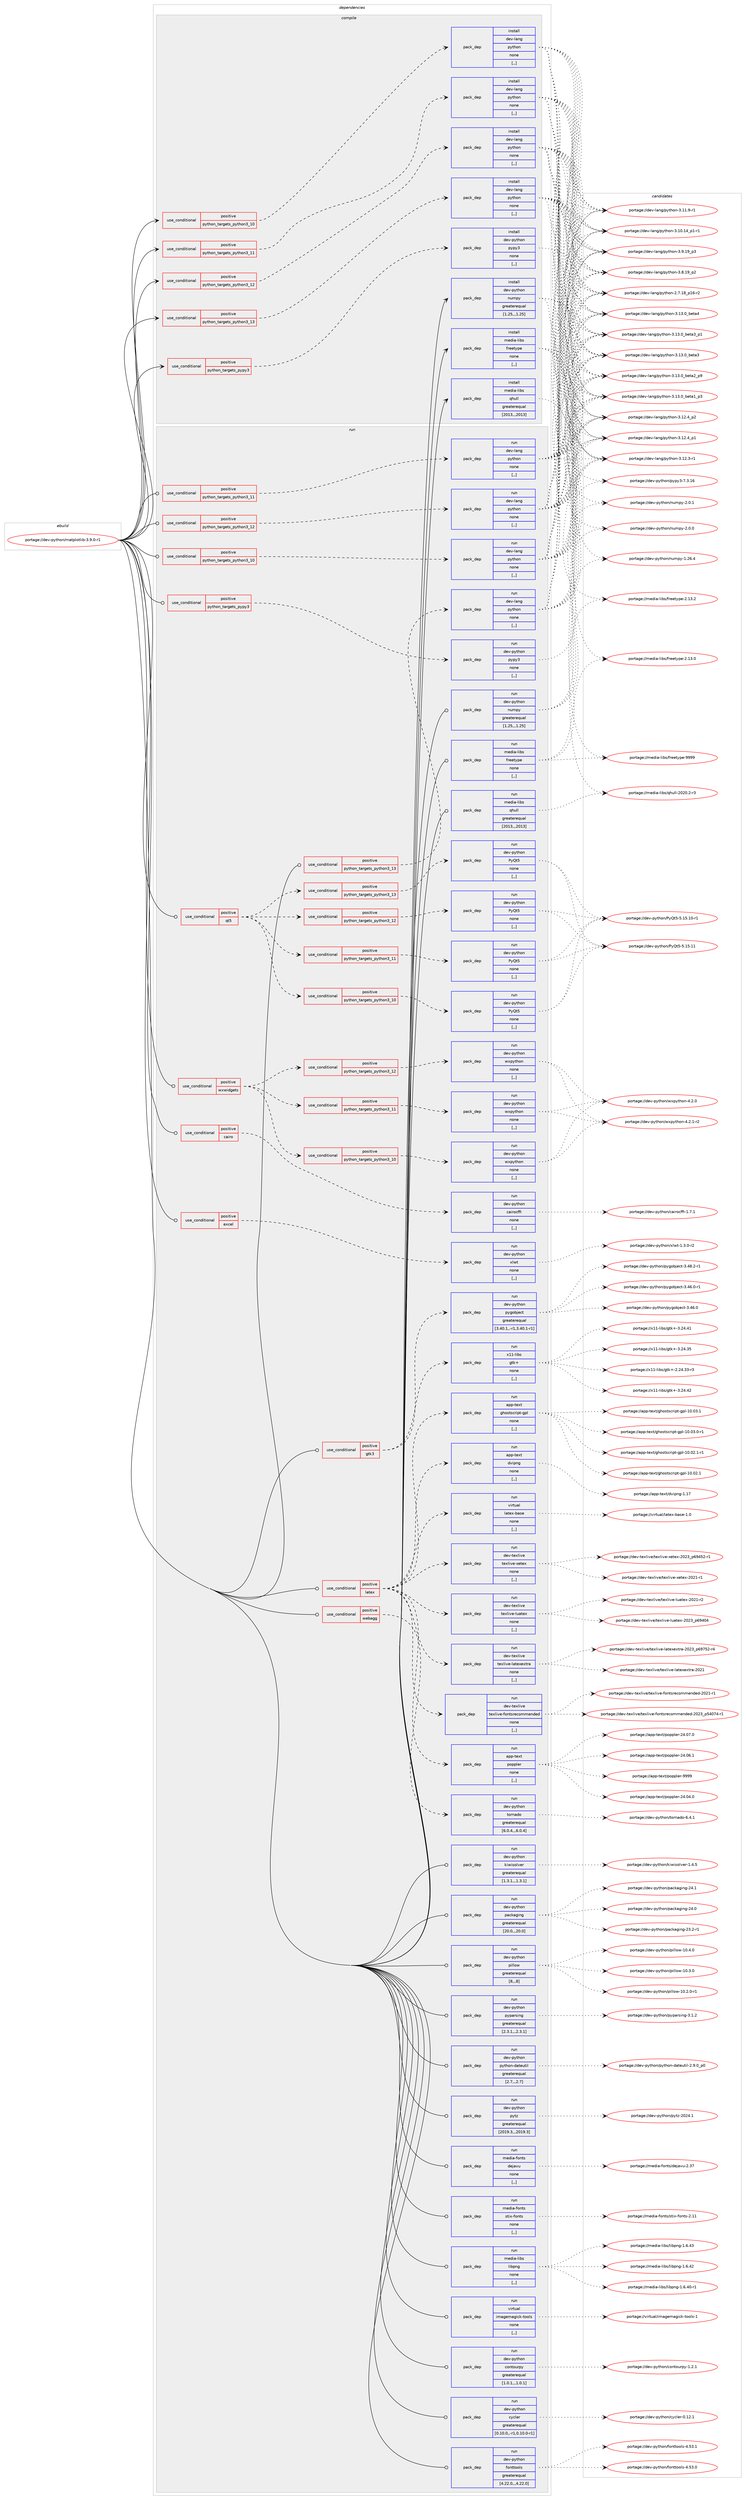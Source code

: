 digraph prolog {

# *************
# Graph options
# *************

newrank=true;
concentrate=true;
compound=true;
graph [rankdir=LR,fontname=Helvetica,fontsize=10,ranksep=1.5];#, ranksep=2.5, nodesep=0.2];
edge  [arrowhead=vee];
node  [fontname=Helvetica,fontsize=10];

# **********
# The ebuild
# **********

subgraph cluster_leftcol {
color=gray;
label=<<i>ebuild</i>>;
id [label="portage://dev-python/matplotlib-3.9.0-r1", color=red, width=4, href="../dev-python/matplotlib-3.9.0-r1.svg"];
}

# ****************
# The dependencies
# ****************

subgraph cluster_midcol {
color=gray;
label=<<i>dependencies</i>>;
subgraph cluster_compile {
fillcolor="#eeeeee";
style=filled;
label=<<i>compile</i>>;
subgraph cond34736 {
dependency151136 [label=<<TABLE BORDER="0" CELLBORDER="1" CELLSPACING="0" CELLPADDING="4"><TR><TD ROWSPAN="3" CELLPADDING="10">use_conditional</TD></TR><TR><TD>positive</TD></TR><TR><TD>python_targets_pypy3</TD></TR></TABLE>>, shape=none, color=red];
subgraph pack115151 {
dependency151137 [label=<<TABLE BORDER="0" CELLBORDER="1" CELLSPACING="0" CELLPADDING="4" WIDTH="220"><TR><TD ROWSPAN="6" CELLPADDING="30">pack_dep</TD></TR><TR><TD WIDTH="110">install</TD></TR><TR><TD>dev-python</TD></TR><TR><TD>pypy3</TD></TR><TR><TD>none</TD></TR><TR><TD>[,,]</TD></TR></TABLE>>, shape=none, color=blue];
}
dependency151136:e -> dependency151137:w [weight=20,style="dashed",arrowhead="vee"];
}
id:e -> dependency151136:w [weight=20,style="solid",arrowhead="vee"];
subgraph cond34737 {
dependency151138 [label=<<TABLE BORDER="0" CELLBORDER="1" CELLSPACING="0" CELLPADDING="4"><TR><TD ROWSPAN="3" CELLPADDING="10">use_conditional</TD></TR><TR><TD>positive</TD></TR><TR><TD>python_targets_python3_10</TD></TR></TABLE>>, shape=none, color=red];
subgraph pack115152 {
dependency151139 [label=<<TABLE BORDER="0" CELLBORDER="1" CELLSPACING="0" CELLPADDING="4" WIDTH="220"><TR><TD ROWSPAN="6" CELLPADDING="30">pack_dep</TD></TR><TR><TD WIDTH="110">install</TD></TR><TR><TD>dev-lang</TD></TR><TR><TD>python</TD></TR><TR><TD>none</TD></TR><TR><TD>[,,]</TD></TR></TABLE>>, shape=none, color=blue];
}
dependency151138:e -> dependency151139:w [weight=20,style="dashed",arrowhead="vee"];
}
id:e -> dependency151138:w [weight=20,style="solid",arrowhead="vee"];
subgraph cond34738 {
dependency151140 [label=<<TABLE BORDER="0" CELLBORDER="1" CELLSPACING="0" CELLPADDING="4"><TR><TD ROWSPAN="3" CELLPADDING="10">use_conditional</TD></TR><TR><TD>positive</TD></TR><TR><TD>python_targets_python3_11</TD></TR></TABLE>>, shape=none, color=red];
subgraph pack115153 {
dependency151141 [label=<<TABLE BORDER="0" CELLBORDER="1" CELLSPACING="0" CELLPADDING="4" WIDTH="220"><TR><TD ROWSPAN="6" CELLPADDING="30">pack_dep</TD></TR><TR><TD WIDTH="110">install</TD></TR><TR><TD>dev-lang</TD></TR><TR><TD>python</TD></TR><TR><TD>none</TD></TR><TR><TD>[,,]</TD></TR></TABLE>>, shape=none, color=blue];
}
dependency151140:e -> dependency151141:w [weight=20,style="dashed",arrowhead="vee"];
}
id:e -> dependency151140:w [weight=20,style="solid",arrowhead="vee"];
subgraph cond34739 {
dependency151142 [label=<<TABLE BORDER="0" CELLBORDER="1" CELLSPACING="0" CELLPADDING="4"><TR><TD ROWSPAN="3" CELLPADDING="10">use_conditional</TD></TR><TR><TD>positive</TD></TR><TR><TD>python_targets_python3_12</TD></TR></TABLE>>, shape=none, color=red];
subgraph pack115154 {
dependency151143 [label=<<TABLE BORDER="0" CELLBORDER="1" CELLSPACING="0" CELLPADDING="4" WIDTH="220"><TR><TD ROWSPAN="6" CELLPADDING="30">pack_dep</TD></TR><TR><TD WIDTH="110">install</TD></TR><TR><TD>dev-lang</TD></TR><TR><TD>python</TD></TR><TR><TD>none</TD></TR><TR><TD>[,,]</TD></TR></TABLE>>, shape=none, color=blue];
}
dependency151142:e -> dependency151143:w [weight=20,style="dashed",arrowhead="vee"];
}
id:e -> dependency151142:w [weight=20,style="solid",arrowhead="vee"];
subgraph cond34740 {
dependency151144 [label=<<TABLE BORDER="0" CELLBORDER="1" CELLSPACING="0" CELLPADDING="4"><TR><TD ROWSPAN="3" CELLPADDING="10">use_conditional</TD></TR><TR><TD>positive</TD></TR><TR><TD>python_targets_python3_13</TD></TR></TABLE>>, shape=none, color=red];
subgraph pack115155 {
dependency151145 [label=<<TABLE BORDER="0" CELLBORDER="1" CELLSPACING="0" CELLPADDING="4" WIDTH="220"><TR><TD ROWSPAN="6" CELLPADDING="30">pack_dep</TD></TR><TR><TD WIDTH="110">install</TD></TR><TR><TD>dev-lang</TD></TR><TR><TD>python</TD></TR><TR><TD>none</TD></TR><TR><TD>[,,]</TD></TR></TABLE>>, shape=none, color=blue];
}
dependency151144:e -> dependency151145:w [weight=20,style="dashed",arrowhead="vee"];
}
id:e -> dependency151144:w [weight=20,style="solid",arrowhead="vee"];
subgraph pack115156 {
dependency151146 [label=<<TABLE BORDER="0" CELLBORDER="1" CELLSPACING="0" CELLPADDING="4" WIDTH="220"><TR><TD ROWSPAN="6" CELLPADDING="30">pack_dep</TD></TR><TR><TD WIDTH="110">install</TD></TR><TR><TD>dev-python</TD></TR><TR><TD>numpy</TD></TR><TR><TD>greaterequal</TD></TR><TR><TD>[1.25,,,1.25]</TD></TR></TABLE>>, shape=none, color=blue];
}
id:e -> dependency151146:w [weight=20,style="solid",arrowhead="vee"];
subgraph pack115157 {
dependency151147 [label=<<TABLE BORDER="0" CELLBORDER="1" CELLSPACING="0" CELLPADDING="4" WIDTH="220"><TR><TD ROWSPAN="6" CELLPADDING="30">pack_dep</TD></TR><TR><TD WIDTH="110">install</TD></TR><TR><TD>media-libs</TD></TR><TR><TD>freetype</TD></TR><TR><TD>none</TD></TR><TR><TD>[,,]</TD></TR></TABLE>>, shape=none, color=blue];
}
id:e -> dependency151147:w [weight=20,style="solid",arrowhead="vee"];
subgraph pack115158 {
dependency151148 [label=<<TABLE BORDER="0" CELLBORDER="1" CELLSPACING="0" CELLPADDING="4" WIDTH="220"><TR><TD ROWSPAN="6" CELLPADDING="30">pack_dep</TD></TR><TR><TD WIDTH="110">install</TD></TR><TR><TD>media-libs</TD></TR><TR><TD>qhull</TD></TR><TR><TD>greaterequal</TD></TR><TR><TD>[2013,,,2013]</TD></TR></TABLE>>, shape=none, color=blue];
}
id:e -> dependency151148:w [weight=20,style="solid",arrowhead="vee"];
}
subgraph cluster_compileandrun {
fillcolor="#eeeeee";
style=filled;
label=<<i>compile and run</i>>;
}
subgraph cluster_run {
fillcolor="#eeeeee";
style=filled;
label=<<i>run</i>>;
subgraph cond34741 {
dependency151149 [label=<<TABLE BORDER="0" CELLBORDER="1" CELLSPACING="0" CELLPADDING="4"><TR><TD ROWSPAN="3" CELLPADDING="10">use_conditional</TD></TR><TR><TD>positive</TD></TR><TR><TD>cairo</TD></TR></TABLE>>, shape=none, color=red];
subgraph pack115159 {
dependency151150 [label=<<TABLE BORDER="0" CELLBORDER="1" CELLSPACING="0" CELLPADDING="4" WIDTH="220"><TR><TD ROWSPAN="6" CELLPADDING="30">pack_dep</TD></TR><TR><TD WIDTH="110">run</TD></TR><TR><TD>dev-python</TD></TR><TR><TD>cairocffi</TD></TR><TR><TD>none</TD></TR><TR><TD>[,,]</TD></TR></TABLE>>, shape=none, color=blue];
}
dependency151149:e -> dependency151150:w [weight=20,style="dashed",arrowhead="vee"];
}
id:e -> dependency151149:w [weight=20,style="solid",arrowhead="odot"];
subgraph cond34742 {
dependency151151 [label=<<TABLE BORDER="0" CELLBORDER="1" CELLSPACING="0" CELLPADDING="4"><TR><TD ROWSPAN="3" CELLPADDING="10">use_conditional</TD></TR><TR><TD>positive</TD></TR><TR><TD>excel</TD></TR></TABLE>>, shape=none, color=red];
subgraph pack115160 {
dependency151152 [label=<<TABLE BORDER="0" CELLBORDER="1" CELLSPACING="0" CELLPADDING="4" WIDTH="220"><TR><TD ROWSPAN="6" CELLPADDING="30">pack_dep</TD></TR><TR><TD WIDTH="110">run</TD></TR><TR><TD>dev-python</TD></TR><TR><TD>xlwt</TD></TR><TR><TD>none</TD></TR><TR><TD>[,,]</TD></TR></TABLE>>, shape=none, color=blue];
}
dependency151151:e -> dependency151152:w [weight=20,style="dashed",arrowhead="vee"];
}
id:e -> dependency151151:w [weight=20,style="solid",arrowhead="odot"];
subgraph cond34743 {
dependency151153 [label=<<TABLE BORDER="0" CELLBORDER="1" CELLSPACING="0" CELLPADDING="4"><TR><TD ROWSPAN="3" CELLPADDING="10">use_conditional</TD></TR><TR><TD>positive</TD></TR><TR><TD>gtk3</TD></TR></TABLE>>, shape=none, color=red];
subgraph pack115161 {
dependency151154 [label=<<TABLE BORDER="0" CELLBORDER="1" CELLSPACING="0" CELLPADDING="4" WIDTH="220"><TR><TD ROWSPAN="6" CELLPADDING="30">pack_dep</TD></TR><TR><TD WIDTH="110">run</TD></TR><TR><TD>dev-python</TD></TR><TR><TD>pygobject</TD></TR><TR><TD>greaterequal</TD></TR><TR><TD>[3.40.1,,-r1,3.40.1-r1]</TD></TR></TABLE>>, shape=none, color=blue];
}
dependency151153:e -> dependency151154:w [weight=20,style="dashed",arrowhead="vee"];
subgraph pack115162 {
dependency151155 [label=<<TABLE BORDER="0" CELLBORDER="1" CELLSPACING="0" CELLPADDING="4" WIDTH="220"><TR><TD ROWSPAN="6" CELLPADDING="30">pack_dep</TD></TR><TR><TD WIDTH="110">run</TD></TR><TR><TD>x11-libs</TD></TR><TR><TD>gtk+</TD></TR><TR><TD>none</TD></TR><TR><TD>[,,]</TD></TR></TABLE>>, shape=none, color=blue];
}
dependency151153:e -> dependency151155:w [weight=20,style="dashed",arrowhead="vee"];
}
id:e -> dependency151153:w [weight=20,style="solid",arrowhead="odot"];
subgraph cond34744 {
dependency151156 [label=<<TABLE BORDER="0" CELLBORDER="1" CELLSPACING="0" CELLPADDING="4"><TR><TD ROWSPAN="3" CELLPADDING="10">use_conditional</TD></TR><TR><TD>positive</TD></TR><TR><TD>latex</TD></TR></TABLE>>, shape=none, color=red];
subgraph pack115163 {
dependency151157 [label=<<TABLE BORDER="0" CELLBORDER="1" CELLSPACING="0" CELLPADDING="4" WIDTH="220"><TR><TD ROWSPAN="6" CELLPADDING="30">pack_dep</TD></TR><TR><TD WIDTH="110">run</TD></TR><TR><TD>virtual</TD></TR><TR><TD>latex-base</TD></TR><TR><TD>none</TD></TR><TR><TD>[,,]</TD></TR></TABLE>>, shape=none, color=blue];
}
dependency151156:e -> dependency151157:w [weight=20,style="dashed",arrowhead="vee"];
subgraph pack115164 {
dependency151158 [label=<<TABLE BORDER="0" CELLBORDER="1" CELLSPACING="0" CELLPADDING="4" WIDTH="220"><TR><TD ROWSPAN="6" CELLPADDING="30">pack_dep</TD></TR><TR><TD WIDTH="110">run</TD></TR><TR><TD>app-text</TD></TR><TR><TD>dvipng</TD></TR><TR><TD>none</TD></TR><TR><TD>[,,]</TD></TR></TABLE>>, shape=none, color=blue];
}
dependency151156:e -> dependency151158:w [weight=20,style="dashed",arrowhead="vee"];
subgraph pack115165 {
dependency151159 [label=<<TABLE BORDER="0" CELLBORDER="1" CELLSPACING="0" CELLPADDING="4" WIDTH="220"><TR><TD ROWSPAN="6" CELLPADDING="30">pack_dep</TD></TR><TR><TD WIDTH="110">run</TD></TR><TR><TD>app-text</TD></TR><TR><TD>ghostscript-gpl</TD></TR><TR><TD>none</TD></TR><TR><TD>[,,]</TD></TR></TABLE>>, shape=none, color=blue];
}
dependency151156:e -> dependency151159:w [weight=20,style="dashed",arrowhead="vee"];
subgraph pack115166 {
dependency151160 [label=<<TABLE BORDER="0" CELLBORDER="1" CELLSPACING="0" CELLPADDING="4" WIDTH="220"><TR><TD ROWSPAN="6" CELLPADDING="30">pack_dep</TD></TR><TR><TD WIDTH="110">run</TD></TR><TR><TD>app-text</TD></TR><TR><TD>poppler</TD></TR><TR><TD>none</TD></TR><TR><TD>[,,]</TD></TR></TABLE>>, shape=none, color=blue];
}
dependency151156:e -> dependency151160:w [weight=20,style="dashed",arrowhead="vee"];
subgraph pack115167 {
dependency151161 [label=<<TABLE BORDER="0" CELLBORDER="1" CELLSPACING="0" CELLPADDING="4" WIDTH="220"><TR><TD ROWSPAN="6" CELLPADDING="30">pack_dep</TD></TR><TR><TD WIDTH="110">run</TD></TR><TR><TD>dev-texlive</TD></TR><TR><TD>texlive-fontsrecommended</TD></TR><TR><TD>none</TD></TR><TR><TD>[,,]</TD></TR></TABLE>>, shape=none, color=blue];
}
dependency151156:e -> dependency151161:w [weight=20,style="dashed",arrowhead="vee"];
subgraph pack115168 {
dependency151162 [label=<<TABLE BORDER="0" CELLBORDER="1" CELLSPACING="0" CELLPADDING="4" WIDTH="220"><TR><TD ROWSPAN="6" CELLPADDING="30">pack_dep</TD></TR><TR><TD WIDTH="110">run</TD></TR><TR><TD>dev-texlive</TD></TR><TR><TD>texlive-latexextra</TD></TR><TR><TD>none</TD></TR><TR><TD>[,,]</TD></TR></TABLE>>, shape=none, color=blue];
}
dependency151156:e -> dependency151162:w [weight=20,style="dashed",arrowhead="vee"];
subgraph pack115169 {
dependency151163 [label=<<TABLE BORDER="0" CELLBORDER="1" CELLSPACING="0" CELLPADDING="4" WIDTH="220"><TR><TD ROWSPAN="6" CELLPADDING="30">pack_dep</TD></TR><TR><TD WIDTH="110">run</TD></TR><TR><TD>dev-texlive</TD></TR><TR><TD>texlive-luatex</TD></TR><TR><TD>none</TD></TR><TR><TD>[,,]</TD></TR></TABLE>>, shape=none, color=blue];
}
dependency151156:e -> dependency151163:w [weight=20,style="dashed",arrowhead="vee"];
subgraph pack115170 {
dependency151164 [label=<<TABLE BORDER="0" CELLBORDER="1" CELLSPACING="0" CELLPADDING="4" WIDTH="220"><TR><TD ROWSPAN="6" CELLPADDING="30">pack_dep</TD></TR><TR><TD WIDTH="110">run</TD></TR><TR><TD>dev-texlive</TD></TR><TR><TD>texlive-xetex</TD></TR><TR><TD>none</TD></TR><TR><TD>[,,]</TD></TR></TABLE>>, shape=none, color=blue];
}
dependency151156:e -> dependency151164:w [weight=20,style="dashed",arrowhead="vee"];
}
id:e -> dependency151156:w [weight=20,style="solid",arrowhead="odot"];
subgraph cond34745 {
dependency151165 [label=<<TABLE BORDER="0" CELLBORDER="1" CELLSPACING="0" CELLPADDING="4"><TR><TD ROWSPAN="3" CELLPADDING="10">use_conditional</TD></TR><TR><TD>positive</TD></TR><TR><TD>python_targets_pypy3</TD></TR></TABLE>>, shape=none, color=red];
subgraph pack115171 {
dependency151166 [label=<<TABLE BORDER="0" CELLBORDER="1" CELLSPACING="0" CELLPADDING="4" WIDTH="220"><TR><TD ROWSPAN="6" CELLPADDING="30">pack_dep</TD></TR><TR><TD WIDTH="110">run</TD></TR><TR><TD>dev-python</TD></TR><TR><TD>pypy3</TD></TR><TR><TD>none</TD></TR><TR><TD>[,,]</TD></TR></TABLE>>, shape=none, color=blue];
}
dependency151165:e -> dependency151166:w [weight=20,style="dashed",arrowhead="vee"];
}
id:e -> dependency151165:w [weight=20,style="solid",arrowhead="odot"];
subgraph cond34746 {
dependency151167 [label=<<TABLE BORDER="0" CELLBORDER="1" CELLSPACING="0" CELLPADDING="4"><TR><TD ROWSPAN="3" CELLPADDING="10">use_conditional</TD></TR><TR><TD>positive</TD></TR><TR><TD>python_targets_python3_10</TD></TR></TABLE>>, shape=none, color=red];
subgraph pack115172 {
dependency151168 [label=<<TABLE BORDER="0" CELLBORDER="1" CELLSPACING="0" CELLPADDING="4" WIDTH="220"><TR><TD ROWSPAN="6" CELLPADDING="30">pack_dep</TD></TR><TR><TD WIDTH="110">run</TD></TR><TR><TD>dev-lang</TD></TR><TR><TD>python</TD></TR><TR><TD>none</TD></TR><TR><TD>[,,]</TD></TR></TABLE>>, shape=none, color=blue];
}
dependency151167:e -> dependency151168:w [weight=20,style="dashed",arrowhead="vee"];
}
id:e -> dependency151167:w [weight=20,style="solid",arrowhead="odot"];
subgraph cond34747 {
dependency151169 [label=<<TABLE BORDER="0" CELLBORDER="1" CELLSPACING="0" CELLPADDING="4"><TR><TD ROWSPAN="3" CELLPADDING="10">use_conditional</TD></TR><TR><TD>positive</TD></TR><TR><TD>python_targets_python3_11</TD></TR></TABLE>>, shape=none, color=red];
subgraph pack115173 {
dependency151170 [label=<<TABLE BORDER="0" CELLBORDER="1" CELLSPACING="0" CELLPADDING="4" WIDTH="220"><TR><TD ROWSPAN="6" CELLPADDING="30">pack_dep</TD></TR><TR><TD WIDTH="110">run</TD></TR><TR><TD>dev-lang</TD></TR><TR><TD>python</TD></TR><TR><TD>none</TD></TR><TR><TD>[,,]</TD></TR></TABLE>>, shape=none, color=blue];
}
dependency151169:e -> dependency151170:w [weight=20,style="dashed",arrowhead="vee"];
}
id:e -> dependency151169:w [weight=20,style="solid",arrowhead="odot"];
subgraph cond34748 {
dependency151171 [label=<<TABLE BORDER="0" CELLBORDER="1" CELLSPACING="0" CELLPADDING="4"><TR><TD ROWSPAN="3" CELLPADDING="10">use_conditional</TD></TR><TR><TD>positive</TD></TR><TR><TD>python_targets_python3_12</TD></TR></TABLE>>, shape=none, color=red];
subgraph pack115174 {
dependency151172 [label=<<TABLE BORDER="0" CELLBORDER="1" CELLSPACING="0" CELLPADDING="4" WIDTH="220"><TR><TD ROWSPAN="6" CELLPADDING="30">pack_dep</TD></TR><TR><TD WIDTH="110">run</TD></TR><TR><TD>dev-lang</TD></TR><TR><TD>python</TD></TR><TR><TD>none</TD></TR><TR><TD>[,,]</TD></TR></TABLE>>, shape=none, color=blue];
}
dependency151171:e -> dependency151172:w [weight=20,style="dashed",arrowhead="vee"];
}
id:e -> dependency151171:w [weight=20,style="solid",arrowhead="odot"];
subgraph cond34749 {
dependency151173 [label=<<TABLE BORDER="0" CELLBORDER="1" CELLSPACING="0" CELLPADDING="4"><TR><TD ROWSPAN="3" CELLPADDING="10">use_conditional</TD></TR><TR><TD>positive</TD></TR><TR><TD>python_targets_python3_13</TD></TR></TABLE>>, shape=none, color=red];
subgraph pack115175 {
dependency151174 [label=<<TABLE BORDER="0" CELLBORDER="1" CELLSPACING="0" CELLPADDING="4" WIDTH="220"><TR><TD ROWSPAN="6" CELLPADDING="30">pack_dep</TD></TR><TR><TD WIDTH="110">run</TD></TR><TR><TD>dev-lang</TD></TR><TR><TD>python</TD></TR><TR><TD>none</TD></TR><TR><TD>[,,]</TD></TR></TABLE>>, shape=none, color=blue];
}
dependency151173:e -> dependency151174:w [weight=20,style="dashed",arrowhead="vee"];
}
id:e -> dependency151173:w [weight=20,style="solid",arrowhead="odot"];
subgraph cond34750 {
dependency151175 [label=<<TABLE BORDER="0" CELLBORDER="1" CELLSPACING="0" CELLPADDING="4"><TR><TD ROWSPAN="3" CELLPADDING="10">use_conditional</TD></TR><TR><TD>positive</TD></TR><TR><TD>qt5</TD></TR></TABLE>>, shape=none, color=red];
subgraph cond34751 {
dependency151176 [label=<<TABLE BORDER="0" CELLBORDER="1" CELLSPACING="0" CELLPADDING="4"><TR><TD ROWSPAN="3" CELLPADDING="10">use_conditional</TD></TR><TR><TD>positive</TD></TR><TR><TD>python_targets_python3_10</TD></TR></TABLE>>, shape=none, color=red];
subgraph pack115176 {
dependency151177 [label=<<TABLE BORDER="0" CELLBORDER="1" CELLSPACING="0" CELLPADDING="4" WIDTH="220"><TR><TD ROWSPAN="6" CELLPADDING="30">pack_dep</TD></TR><TR><TD WIDTH="110">run</TD></TR><TR><TD>dev-python</TD></TR><TR><TD>PyQt5</TD></TR><TR><TD>none</TD></TR><TR><TD>[,,]</TD></TR></TABLE>>, shape=none, color=blue];
}
dependency151176:e -> dependency151177:w [weight=20,style="dashed",arrowhead="vee"];
}
dependency151175:e -> dependency151176:w [weight=20,style="dashed",arrowhead="vee"];
subgraph cond34752 {
dependency151178 [label=<<TABLE BORDER="0" CELLBORDER="1" CELLSPACING="0" CELLPADDING="4"><TR><TD ROWSPAN="3" CELLPADDING="10">use_conditional</TD></TR><TR><TD>positive</TD></TR><TR><TD>python_targets_python3_11</TD></TR></TABLE>>, shape=none, color=red];
subgraph pack115177 {
dependency151179 [label=<<TABLE BORDER="0" CELLBORDER="1" CELLSPACING="0" CELLPADDING="4" WIDTH="220"><TR><TD ROWSPAN="6" CELLPADDING="30">pack_dep</TD></TR><TR><TD WIDTH="110">run</TD></TR><TR><TD>dev-python</TD></TR><TR><TD>PyQt5</TD></TR><TR><TD>none</TD></TR><TR><TD>[,,]</TD></TR></TABLE>>, shape=none, color=blue];
}
dependency151178:e -> dependency151179:w [weight=20,style="dashed",arrowhead="vee"];
}
dependency151175:e -> dependency151178:w [weight=20,style="dashed",arrowhead="vee"];
subgraph cond34753 {
dependency151180 [label=<<TABLE BORDER="0" CELLBORDER="1" CELLSPACING="0" CELLPADDING="4"><TR><TD ROWSPAN="3" CELLPADDING="10">use_conditional</TD></TR><TR><TD>positive</TD></TR><TR><TD>python_targets_python3_12</TD></TR></TABLE>>, shape=none, color=red];
subgraph pack115178 {
dependency151181 [label=<<TABLE BORDER="0" CELLBORDER="1" CELLSPACING="0" CELLPADDING="4" WIDTH="220"><TR><TD ROWSPAN="6" CELLPADDING="30">pack_dep</TD></TR><TR><TD WIDTH="110">run</TD></TR><TR><TD>dev-python</TD></TR><TR><TD>PyQt5</TD></TR><TR><TD>none</TD></TR><TR><TD>[,,]</TD></TR></TABLE>>, shape=none, color=blue];
}
dependency151180:e -> dependency151181:w [weight=20,style="dashed",arrowhead="vee"];
}
dependency151175:e -> dependency151180:w [weight=20,style="dashed",arrowhead="vee"];
subgraph cond34754 {
dependency151182 [label=<<TABLE BORDER="0" CELLBORDER="1" CELLSPACING="0" CELLPADDING="4"><TR><TD ROWSPAN="3" CELLPADDING="10">use_conditional</TD></TR><TR><TD>positive</TD></TR><TR><TD>python_targets_python3_13</TD></TR></TABLE>>, shape=none, color=red];
subgraph pack115179 {
dependency151183 [label=<<TABLE BORDER="0" CELLBORDER="1" CELLSPACING="0" CELLPADDING="4" WIDTH="220"><TR><TD ROWSPAN="6" CELLPADDING="30">pack_dep</TD></TR><TR><TD WIDTH="110">run</TD></TR><TR><TD>dev-python</TD></TR><TR><TD>PyQt5</TD></TR><TR><TD>none</TD></TR><TR><TD>[,,]</TD></TR></TABLE>>, shape=none, color=blue];
}
dependency151182:e -> dependency151183:w [weight=20,style="dashed",arrowhead="vee"];
}
dependency151175:e -> dependency151182:w [weight=20,style="dashed",arrowhead="vee"];
}
id:e -> dependency151175:w [weight=20,style="solid",arrowhead="odot"];
subgraph cond34755 {
dependency151184 [label=<<TABLE BORDER="0" CELLBORDER="1" CELLSPACING="0" CELLPADDING="4"><TR><TD ROWSPAN="3" CELLPADDING="10">use_conditional</TD></TR><TR><TD>positive</TD></TR><TR><TD>webagg</TD></TR></TABLE>>, shape=none, color=red];
subgraph pack115180 {
dependency151185 [label=<<TABLE BORDER="0" CELLBORDER="1" CELLSPACING="0" CELLPADDING="4" WIDTH="220"><TR><TD ROWSPAN="6" CELLPADDING="30">pack_dep</TD></TR><TR><TD WIDTH="110">run</TD></TR><TR><TD>dev-python</TD></TR><TR><TD>tornado</TD></TR><TR><TD>greaterequal</TD></TR><TR><TD>[6.0.4,,,6.0.4]</TD></TR></TABLE>>, shape=none, color=blue];
}
dependency151184:e -> dependency151185:w [weight=20,style="dashed",arrowhead="vee"];
}
id:e -> dependency151184:w [weight=20,style="solid",arrowhead="odot"];
subgraph cond34756 {
dependency151186 [label=<<TABLE BORDER="0" CELLBORDER="1" CELLSPACING="0" CELLPADDING="4"><TR><TD ROWSPAN="3" CELLPADDING="10">use_conditional</TD></TR><TR><TD>positive</TD></TR><TR><TD>wxwidgets</TD></TR></TABLE>>, shape=none, color=red];
subgraph cond34757 {
dependency151187 [label=<<TABLE BORDER="0" CELLBORDER="1" CELLSPACING="0" CELLPADDING="4"><TR><TD ROWSPAN="3" CELLPADDING="10">use_conditional</TD></TR><TR><TD>positive</TD></TR><TR><TD>python_targets_python3_10</TD></TR></TABLE>>, shape=none, color=red];
subgraph pack115181 {
dependency151188 [label=<<TABLE BORDER="0" CELLBORDER="1" CELLSPACING="0" CELLPADDING="4" WIDTH="220"><TR><TD ROWSPAN="6" CELLPADDING="30">pack_dep</TD></TR><TR><TD WIDTH="110">run</TD></TR><TR><TD>dev-python</TD></TR><TR><TD>wxpython</TD></TR><TR><TD>none</TD></TR><TR><TD>[,,]</TD></TR></TABLE>>, shape=none, color=blue];
}
dependency151187:e -> dependency151188:w [weight=20,style="dashed",arrowhead="vee"];
}
dependency151186:e -> dependency151187:w [weight=20,style="dashed",arrowhead="vee"];
subgraph cond34758 {
dependency151189 [label=<<TABLE BORDER="0" CELLBORDER="1" CELLSPACING="0" CELLPADDING="4"><TR><TD ROWSPAN="3" CELLPADDING="10">use_conditional</TD></TR><TR><TD>positive</TD></TR><TR><TD>python_targets_python3_11</TD></TR></TABLE>>, shape=none, color=red];
subgraph pack115182 {
dependency151190 [label=<<TABLE BORDER="0" CELLBORDER="1" CELLSPACING="0" CELLPADDING="4" WIDTH="220"><TR><TD ROWSPAN="6" CELLPADDING="30">pack_dep</TD></TR><TR><TD WIDTH="110">run</TD></TR><TR><TD>dev-python</TD></TR><TR><TD>wxpython</TD></TR><TR><TD>none</TD></TR><TR><TD>[,,]</TD></TR></TABLE>>, shape=none, color=blue];
}
dependency151189:e -> dependency151190:w [weight=20,style="dashed",arrowhead="vee"];
}
dependency151186:e -> dependency151189:w [weight=20,style="dashed",arrowhead="vee"];
subgraph cond34759 {
dependency151191 [label=<<TABLE BORDER="0" CELLBORDER="1" CELLSPACING="0" CELLPADDING="4"><TR><TD ROWSPAN="3" CELLPADDING="10">use_conditional</TD></TR><TR><TD>positive</TD></TR><TR><TD>python_targets_python3_12</TD></TR></TABLE>>, shape=none, color=red];
subgraph pack115183 {
dependency151192 [label=<<TABLE BORDER="0" CELLBORDER="1" CELLSPACING="0" CELLPADDING="4" WIDTH="220"><TR><TD ROWSPAN="6" CELLPADDING="30">pack_dep</TD></TR><TR><TD WIDTH="110">run</TD></TR><TR><TD>dev-python</TD></TR><TR><TD>wxpython</TD></TR><TR><TD>none</TD></TR><TR><TD>[,,]</TD></TR></TABLE>>, shape=none, color=blue];
}
dependency151191:e -> dependency151192:w [weight=20,style="dashed",arrowhead="vee"];
}
dependency151186:e -> dependency151191:w [weight=20,style="dashed",arrowhead="vee"];
}
id:e -> dependency151186:w [weight=20,style="solid",arrowhead="odot"];
subgraph pack115184 {
dependency151193 [label=<<TABLE BORDER="0" CELLBORDER="1" CELLSPACING="0" CELLPADDING="4" WIDTH="220"><TR><TD ROWSPAN="6" CELLPADDING="30">pack_dep</TD></TR><TR><TD WIDTH="110">run</TD></TR><TR><TD>dev-python</TD></TR><TR><TD>contourpy</TD></TR><TR><TD>greaterequal</TD></TR><TR><TD>[1.0.1,,,1.0.1]</TD></TR></TABLE>>, shape=none, color=blue];
}
id:e -> dependency151193:w [weight=20,style="solid",arrowhead="odot"];
subgraph pack115185 {
dependency151194 [label=<<TABLE BORDER="0" CELLBORDER="1" CELLSPACING="0" CELLPADDING="4" WIDTH="220"><TR><TD ROWSPAN="6" CELLPADDING="30">pack_dep</TD></TR><TR><TD WIDTH="110">run</TD></TR><TR><TD>dev-python</TD></TR><TR><TD>cycler</TD></TR><TR><TD>greaterequal</TD></TR><TR><TD>[0.10.0,,-r1,0.10.0-r1]</TD></TR></TABLE>>, shape=none, color=blue];
}
id:e -> dependency151194:w [weight=20,style="solid",arrowhead="odot"];
subgraph pack115186 {
dependency151195 [label=<<TABLE BORDER="0" CELLBORDER="1" CELLSPACING="0" CELLPADDING="4" WIDTH="220"><TR><TD ROWSPAN="6" CELLPADDING="30">pack_dep</TD></TR><TR><TD WIDTH="110">run</TD></TR><TR><TD>dev-python</TD></TR><TR><TD>fonttools</TD></TR><TR><TD>greaterequal</TD></TR><TR><TD>[4.22.0,,,4.22.0]</TD></TR></TABLE>>, shape=none, color=blue];
}
id:e -> dependency151195:w [weight=20,style="solid",arrowhead="odot"];
subgraph pack115187 {
dependency151196 [label=<<TABLE BORDER="0" CELLBORDER="1" CELLSPACING="0" CELLPADDING="4" WIDTH="220"><TR><TD ROWSPAN="6" CELLPADDING="30">pack_dep</TD></TR><TR><TD WIDTH="110">run</TD></TR><TR><TD>dev-python</TD></TR><TR><TD>kiwisolver</TD></TR><TR><TD>greaterequal</TD></TR><TR><TD>[1.3.1,,,1.3.1]</TD></TR></TABLE>>, shape=none, color=blue];
}
id:e -> dependency151196:w [weight=20,style="solid",arrowhead="odot"];
subgraph pack115188 {
dependency151197 [label=<<TABLE BORDER="0" CELLBORDER="1" CELLSPACING="0" CELLPADDING="4" WIDTH="220"><TR><TD ROWSPAN="6" CELLPADDING="30">pack_dep</TD></TR><TR><TD WIDTH="110">run</TD></TR><TR><TD>dev-python</TD></TR><TR><TD>numpy</TD></TR><TR><TD>greaterequal</TD></TR><TR><TD>[1.25,,,1.25]</TD></TR></TABLE>>, shape=none, color=blue];
}
id:e -> dependency151197:w [weight=20,style="solid",arrowhead="odot"];
subgraph pack115189 {
dependency151198 [label=<<TABLE BORDER="0" CELLBORDER="1" CELLSPACING="0" CELLPADDING="4" WIDTH="220"><TR><TD ROWSPAN="6" CELLPADDING="30">pack_dep</TD></TR><TR><TD WIDTH="110">run</TD></TR><TR><TD>dev-python</TD></TR><TR><TD>packaging</TD></TR><TR><TD>greaterequal</TD></TR><TR><TD>[20.0,,,20.0]</TD></TR></TABLE>>, shape=none, color=blue];
}
id:e -> dependency151198:w [weight=20,style="solid",arrowhead="odot"];
subgraph pack115190 {
dependency151199 [label=<<TABLE BORDER="0" CELLBORDER="1" CELLSPACING="0" CELLPADDING="4" WIDTH="220"><TR><TD ROWSPAN="6" CELLPADDING="30">pack_dep</TD></TR><TR><TD WIDTH="110">run</TD></TR><TR><TD>dev-python</TD></TR><TR><TD>pillow</TD></TR><TR><TD>greaterequal</TD></TR><TR><TD>[8,,,8]</TD></TR></TABLE>>, shape=none, color=blue];
}
id:e -> dependency151199:w [weight=20,style="solid",arrowhead="odot"];
subgraph pack115191 {
dependency151200 [label=<<TABLE BORDER="0" CELLBORDER="1" CELLSPACING="0" CELLPADDING="4" WIDTH="220"><TR><TD ROWSPAN="6" CELLPADDING="30">pack_dep</TD></TR><TR><TD WIDTH="110">run</TD></TR><TR><TD>dev-python</TD></TR><TR><TD>pyparsing</TD></TR><TR><TD>greaterequal</TD></TR><TR><TD>[2.3.1,,,2.3.1]</TD></TR></TABLE>>, shape=none, color=blue];
}
id:e -> dependency151200:w [weight=20,style="solid",arrowhead="odot"];
subgraph pack115192 {
dependency151201 [label=<<TABLE BORDER="0" CELLBORDER="1" CELLSPACING="0" CELLPADDING="4" WIDTH="220"><TR><TD ROWSPAN="6" CELLPADDING="30">pack_dep</TD></TR><TR><TD WIDTH="110">run</TD></TR><TR><TD>dev-python</TD></TR><TR><TD>python-dateutil</TD></TR><TR><TD>greaterequal</TD></TR><TR><TD>[2.7,,,2.7]</TD></TR></TABLE>>, shape=none, color=blue];
}
id:e -> dependency151201:w [weight=20,style="solid",arrowhead="odot"];
subgraph pack115193 {
dependency151202 [label=<<TABLE BORDER="0" CELLBORDER="1" CELLSPACING="0" CELLPADDING="4" WIDTH="220"><TR><TD ROWSPAN="6" CELLPADDING="30">pack_dep</TD></TR><TR><TD WIDTH="110">run</TD></TR><TR><TD>dev-python</TD></TR><TR><TD>pytz</TD></TR><TR><TD>greaterequal</TD></TR><TR><TD>[2019.3,,,2019.3]</TD></TR></TABLE>>, shape=none, color=blue];
}
id:e -> dependency151202:w [weight=20,style="solid",arrowhead="odot"];
subgraph pack115194 {
dependency151203 [label=<<TABLE BORDER="0" CELLBORDER="1" CELLSPACING="0" CELLPADDING="4" WIDTH="220"><TR><TD ROWSPAN="6" CELLPADDING="30">pack_dep</TD></TR><TR><TD WIDTH="110">run</TD></TR><TR><TD>media-fonts</TD></TR><TR><TD>dejavu</TD></TR><TR><TD>none</TD></TR><TR><TD>[,,]</TD></TR></TABLE>>, shape=none, color=blue];
}
id:e -> dependency151203:w [weight=20,style="solid",arrowhead="odot"];
subgraph pack115195 {
dependency151204 [label=<<TABLE BORDER="0" CELLBORDER="1" CELLSPACING="0" CELLPADDING="4" WIDTH="220"><TR><TD ROWSPAN="6" CELLPADDING="30">pack_dep</TD></TR><TR><TD WIDTH="110">run</TD></TR><TR><TD>media-fonts</TD></TR><TR><TD>stix-fonts</TD></TR><TR><TD>none</TD></TR><TR><TD>[,,]</TD></TR></TABLE>>, shape=none, color=blue];
}
id:e -> dependency151204:w [weight=20,style="solid",arrowhead="odot"];
subgraph pack115196 {
dependency151205 [label=<<TABLE BORDER="0" CELLBORDER="1" CELLSPACING="0" CELLPADDING="4" WIDTH="220"><TR><TD ROWSPAN="6" CELLPADDING="30">pack_dep</TD></TR><TR><TD WIDTH="110">run</TD></TR><TR><TD>media-libs</TD></TR><TR><TD>freetype</TD></TR><TR><TD>none</TD></TR><TR><TD>[,,]</TD></TR></TABLE>>, shape=none, color=blue];
}
id:e -> dependency151205:w [weight=20,style="solid",arrowhead="odot"];
subgraph pack115197 {
dependency151206 [label=<<TABLE BORDER="0" CELLBORDER="1" CELLSPACING="0" CELLPADDING="4" WIDTH="220"><TR><TD ROWSPAN="6" CELLPADDING="30">pack_dep</TD></TR><TR><TD WIDTH="110">run</TD></TR><TR><TD>media-libs</TD></TR><TR><TD>libpng</TD></TR><TR><TD>none</TD></TR><TR><TD>[,,]</TD></TR></TABLE>>, shape=none, color=blue];
}
id:e -> dependency151206:w [weight=20,style="solid",arrowhead="odot"];
subgraph pack115198 {
dependency151207 [label=<<TABLE BORDER="0" CELLBORDER="1" CELLSPACING="0" CELLPADDING="4" WIDTH="220"><TR><TD ROWSPAN="6" CELLPADDING="30">pack_dep</TD></TR><TR><TD WIDTH="110">run</TD></TR><TR><TD>media-libs</TD></TR><TR><TD>qhull</TD></TR><TR><TD>greaterequal</TD></TR><TR><TD>[2013,,,2013]</TD></TR></TABLE>>, shape=none, color=blue];
}
id:e -> dependency151207:w [weight=20,style="solid",arrowhead="odot"];
subgraph pack115199 {
dependency151208 [label=<<TABLE BORDER="0" CELLBORDER="1" CELLSPACING="0" CELLPADDING="4" WIDTH="220"><TR><TD ROWSPAN="6" CELLPADDING="30">pack_dep</TD></TR><TR><TD WIDTH="110">run</TD></TR><TR><TD>virtual</TD></TR><TR><TD>imagemagick-tools</TD></TR><TR><TD>none</TD></TR><TR><TD>[,,]</TD></TR></TABLE>>, shape=none, color=blue];
}
id:e -> dependency151208:w [weight=20,style="solid",arrowhead="odot"];
}
}

# **************
# The candidates
# **************

subgraph cluster_choices {
rank=same;
color=gray;
label=<<i>candidates</i>>;

subgraph choice115151 {
color=black;
nodesep=1;
choice10010111845112121116104111110471121211121215145554651464954 [label="portage://dev-python/pypy3-7.3.16", color=red, width=4,href="../dev-python/pypy3-7.3.16.svg"];
dependency151137:e -> choice10010111845112121116104111110471121211121215145554651464954:w [style=dotted,weight="100"];
}
subgraph choice115152 {
color=black;
nodesep=1;
choice1001011184510897110103471121211161041111104551464951464895981011169752 [label="portage://dev-lang/python-3.13.0_beta4", color=red, width=4,href="../dev-lang/python-3.13.0_beta4.svg"];
choice10010111845108971101034711212111610411111045514649514648959810111697519511249 [label="portage://dev-lang/python-3.13.0_beta3_p1", color=red, width=4,href="../dev-lang/python-3.13.0_beta3_p1.svg"];
choice1001011184510897110103471121211161041111104551464951464895981011169751 [label="portage://dev-lang/python-3.13.0_beta3", color=red, width=4,href="../dev-lang/python-3.13.0_beta3.svg"];
choice10010111845108971101034711212111610411111045514649514648959810111697509511257 [label="portage://dev-lang/python-3.13.0_beta2_p9", color=red, width=4,href="../dev-lang/python-3.13.0_beta2_p9.svg"];
choice10010111845108971101034711212111610411111045514649514648959810111697499511251 [label="portage://dev-lang/python-3.13.0_beta1_p3", color=red, width=4,href="../dev-lang/python-3.13.0_beta1_p3.svg"];
choice100101118451089711010347112121116104111110455146495046529511250 [label="portage://dev-lang/python-3.12.4_p2", color=red, width=4,href="../dev-lang/python-3.12.4_p2.svg"];
choice100101118451089711010347112121116104111110455146495046529511249 [label="portage://dev-lang/python-3.12.4_p1", color=red, width=4,href="../dev-lang/python-3.12.4_p1.svg"];
choice100101118451089711010347112121116104111110455146495046514511449 [label="portage://dev-lang/python-3.12.3-r1", color=red, width=4,href="../dev-lang/python-3.12.3-r1.svg"];
choice100101118451089711010347112121116104111110455146494946574511449 [label="portage://dev-lang/python-3.11.9-r1", color=red, width=4,href="../dev-lang/python-3.11.9-r1.svg"];
choice100101118451089711010347112121116104111110455146494846495295112494511449 [label="portage://dev-lang/python-3.10.14_p1-r1", color=red, width=4,href="../dev-lang/python-3.10.14_p1-r1.svg"];
choice100101118451089711010347112121116104111110455146574649579511251 [label="portage://dev-lang/python-3.9.19_p3", color=red, width=4,href="../dev-lang/python-3.9.19_p3.svg"];
choice100101118451089711010347112121116104111110455146564649579511250 [label="portage://dev-lang/python-3.8.19_p2", color=red, width=4,href="../dev-lang/python-3.8.19_p2.svg"];
choice100101118451089711010347112121116104111110455046554649569511249544511450 [label="portage://dev-lang/python-2.7.18_p16-r2", color=red, width=4,href="../dev-lang/python-2.7.18_p16-r2.svg"];
dependency151139:e -> choice1001011184510897110103471121211161041111104551464951464895981011169752:w [style=dotted,weight="100"];
dependency151139:e -> choice10010111845108971101034711212111610411111045514649514648959810111697519511249:w [style=dotted,weight="100"];
dependency151139:e -> choice1001011184510897110103471121211161041111104551464951464895981011169751:w [style=dotted,weight="100"];
dependency151139:e -> choice10010111845108971101034711212111610411111045514649514648959810111697509511257:w [style=dotted,weight="100"];
dependency151139:e -> choice10010111845108971101034711212111610411111045514649514648959810111697499511251:w [style=dotted,weight="100"];
dependency151139:e -> choice100101118451089711010347112121116104111110455146495046529511250:w [style=dotted,weight="100"];
dependency151139:e -> choice100101118451089711010347112121116104111110455146495046529511249:w [style=dotted,weight="100"];
dependency151139:e -> choice100101118451089711010347112121116104111110455146495046514511449:w [style=dotted,weight="100"];
dependency151139:e -> choice100101118451089711010347112121116104111110455146494946574511449:w [style=dotted,weight="100"];
dependency151139:e -> choice100101118451089711010347112121116104111110455146494846495295112494511449:w [style=dotted,weight="100"];
dependency151139:e -> choice100101118451089711010347112121116104111110455146574649579511251:w [style=dotted,weight="100"];
dependency151139:e -> choice100101118451089711010347112121116104111110455146564649579511250:w [style=dotted,weight="100"];
dependency151139:e -> choice100101118451089711010347112121116104111110455046554649569511249544511450:w [style=dotted,weight="100"];
}
subgraph choice115153 {
color=black;
nodesep=1;
choice1001011184510897110103471121211161041111104551464951464895981011169752 [label="portage://dev-lang/python-3.13.0_beta4", color=red, width=4,href="../dev-lang/python-3.13.0_beta4.svg"];
choice10010111845108971101034711212111610411111045514649514648959810111697519511249 [label="portage://dev-lang/python-3.13.0_beta3_p1", color=red, width=4,href="../dev-lang/python-3.13.0_beta3_p1.svg"];
choice1001011184510897110103471121211161041111104551464951464895981011169751 [label="portage://dev-lang/python-3.13.0_beta3", color=red, width=4,href="../dev-lang/python-3.13.0_beta3.svg"];
choice10010111845108971101034711212111610411111045514649514648959810111697509511257 [label="portage://dev-lang/python-3.13.0_beta2_p9", color=red, width=4,href="../dev-lang/python-3.13.0_beta2_p9.svg"];
choice10010111845108971101034711212111610411111045514649514648959810111697499511251 [label="portage://dev-lang/python-3.13.0_beta1_p3", color=red, width=4,href="../dev-lang/python-3.13.0_beta1_p3.svg"];
choice100101118451089711010347112121116104111110455146495046529511250 [label="portage://dev-lang/python-3.12.4_p2", color=red, width=4,href="../dev-lang/python-3.12.4_p2.svg"];
choice100101118451089711010347112121116104111110455146495046529511249 [label="portage://dev-lang/python-3.12.4_p1", color=red, width=4,href="../dev-lang/python-3.12.4_p1.svg"];
choice100101118451089711010347112121116104111110455146495046514511449 [label="portage://dev-lang/python-3.12.3-r1", color=red, width=4,href="../dev-lang/python-3.12.3-r1.svg"];
choice100101118451089711010347112121116104111110455146494946574511449 [label="portage://dev-lang/python-3.11.9-r1", color=red, width=4,href="../dev-lang/python-3.11.9-r1.svg"];
choice100101118451089711010347112121116104111110455146494846495295112494511449 [label="portage://dev-lang/python-3.10.14_p1-r1", color=red, width=4,href="../dev-lang/python-3.10.14_p1-r1.svg"];
choice100101118451089711010347112121116104111110455146574649579511251 [label="portage://dev-lang/python-3.9.19_p3", color=red, width=4,href="../dev-lang/python-3.9.19_p3.svg"];
choice100101118451089711010347112121116104111110455146564649579511250 [label="portage://dev-lang/python-3.8.19_p2", color=red, width=4,href="../dev-lang/python-3.8.19_p2.svg"];
choice100101118451089711010347112121116104111110455046554649569511249544511450 [label="portage://dev-lang/python-2.7.18_p16-r2", color=red, width=4,href="../dev-lang/python-2.7.18_p16-r2.svg"];
dependency151141:e -> choice1001011184510897110103471121211161041111104551464951464895981011169752:w [style=dotted,weight="100"];
dependency151141:e -> choice10010111845108971101034711212111610411111045514649514648959810111697519511249:w [style=dotted,weight="100"];
dependency151141:e -> choice1001011184510897110103471121211161041111104551464951464895981011169751:w [style=dotted,weight="100"];
dependency151141:e -> choice10010111845108971101034711212111610411111045514649514648959810111697509511257:w [style=dotted,weight="100"];
dependency151141:e -> choice10010111845108971101034711212111610411111045514649514648959810111697499511251:w [style=dotted,weight="100"];
dependency151141:e -> choice100101118451089711010347112121116104111110455146495046529511250:w [style=dotted,weight="100"];
dependency151141:e -> choice100101118451089711010347112121116104111110455146495046529511249:w [style=dotted,weight="100"];
dependency151141:e -> choice100101118451089711010347112121116104111110455146495046514511449:w [style=dotted,weight="100"];
dependency151141:e -> choice100101118451089711010347112121116104111110455146494946574511449:w [style=dotted,weight="100"];
dependency151141:e -> choice100101118451089711010347112121116104111110455146494846495295112494511449:w [style=dotted,weight="100"];
dependency151141:e -> choice100101118451089711010347112121116104111110455146574649579511251:w [style=dotted,weight="100"];
dependency151141:e -> choice100101118451089711010347112121116104111110455146564649579511250:w [style=dotted,weight="100"];
dependency151141:e -> choice100101118451089711010347112121116104111110455046554649569511249544511450:w [style=dotted,weight="100"];
}
subgraph choice115154 {
color=black;
nodesep=1;
choice1001011184510897110103471121211161041111104551464951464895981011169752 [label="portage://dev-lang/python-3.13.0_beta4", color=red, width=4,href="../dev-lang/python-3.13.0_beta4.svg"];
choice10010111845108971101034711212111610411111045514649514648959810111697519511249 [label="portage://dev-lang/python-3.13.0_beta3_p1", color=red, width=4,href="../dev-lang/python-3.13.0_beta3_p1.svg"];
choice1001011184510897110103471121211161041111104551464951464895981011169751 [label="portage://dev-lang/python-3.13.0_beta3", color=red, width=4,href="../dev-lang/python-3.13.0_beta3.svg"];
choice10010111845108971101034711212111610411111045514649514648959810111697509511257 [label="portage://dev-lang/python-3.13.0_beta2_p9", color=red, width=4,href="../dev-lang/python-3.13.0_beta2_p9.svg"];
choice10010111845108971101034711212111610411111045514649514648959810111697499511251 [label="portage://dev-lang/python-3.13.0_beta1_p3", color=red, width=4,href="../dev-lang/python-3.13.0_beta1_p3.svg"];
choice100101118451089711010347112121116104111110455146495046529511250 [label="portage://dev-lang/python-3.12.4_p2", color=red, width=4,href="../dev-lang/python-3.12.4_p2.svg"];
choice100101118451089711010347112121116104111110455146495046529511249 [label="portage://dev-lang/python-3.12.4_p1", color=red, width=4,href="../dev-lang/python-3.12.4_p1.svg"];
choice100101118451089711010347112121116104111110455146495046514511449 [label="portage://dev-lang/python-3.12.3-r1", color=red, width=4,href="../dev-lang/python-3.12.3-r1.svg"];
choice100101118451089711010347112121116104111110455146494946574511449 [label="portage://dev-lang/python-3.11.9-r1", color=red, width=4,href="../dev-lang/python-3.11.9-r1.svg"];
choice100101118451089711010347112121116104111110455146494846495295112494511449 [label="portage://dev-lang/python-3.10.14_p1-r1", color=red, width=4,href="../dev-lang/python-3.10.14_p1-r1.svg"];
choice100101118451089711010347112121116104111110455146574649579511251 [label="portage://dev-lang/python-3.9.19_p3", color=red, width=4,href="../dev-lang/python-3.9.19_p3.svg"];
choice100101118451089711010347112121116104111110455146564649579511250 [label="portage://dev-lang/python-3.8.19_p2", color=red, width=4,href="../dev-lang/python-3.8.19_p2.svg"];
choice100101118451089711010347112121116104111110455046554649569511249544511450 [label="portage://dev-lang/python-2.7.18_p16-r2", color=red, width=4,href="../dev-lang/python-2.7.18_p16-r2.svg"];
dependency151143:e -> choice1001011184510897110103471121211161041111104551464951464895981011169752:w [style=dotted,weight="100"];
dependency151143:e -> choice10010111845108971101034711212111610411111045514649514648959810111697519511249:w [style=dotted,weight="100"];
dependency151143:e -> choice1001011184510897110103471121211161041111104551464951464895981011169751:w [style=dotted,weight="100"];
dependency151143:e -> choice10010111845108971101034711212111610411111045514649514648959810111697509511257:w [style=dotted,weight="100"];
dependency151143:e -> choice10010111845108971101034711212111610411111045514649514648959810111697499511251:w [style=dotted,weight="100"];
dependency151143:e -> choice100101118451089711010347112121116104111110455146495046529511250:w [style=dotted,weight="100"];
dependency151143:e -> choice100101118451089711010347112121116104111110455146495046529511249:w [style=dotted,weight="100"];
dependency151143:e -> choice100101118451089711010347112121116104111110455146495046514511449:w [style=dotted,weight="100"];
dependency151143:e -> choice100101118451089711010347112121116104111110455146494946574511449:w [style=dotted,weight="100"];
dependency151143:e -> choice100101118451089711010347112121116104111110455146494846495295112494511449:w [style=dotted,weight="100"];
dependency151143:e -> choice100101118451089711010347112121116104111110455146574649579511251:w [style=dotted,weight="100"];
dependency151143:e -> choice100101118451089711010347112121116104111110455146564649579511250:w [style=dotted,weight="100"];
dependency151143:e -> choice100101118451089711010347112121116104111110455046554649569511249544511450:w [style=dotted,weight="100"];
}
subgraph choice115155 {
color=black;
nodesep=1;
choice1001011184510897110103471121211161041111104551464951464895981011169752 [label="portage://dev-lang/python-3.13.0_beta4", color=red, width=4,href="../dev-lang/python-3.13.0_beta4.svg"];
choice10010111845108971101034711212111610411111045514649514648959810111697519511249 [label="portage://dev-lang/python-3.13.0_beta3_p1", color=red, width=4,href="../dev-lang/python-3.13.0_beta3_p1.svg"];
choice1001011184510897110103471121211161041111104551464951464895981011169751 [label="portage://dev-lang/python-3.13.0_beta3", color=red, width=4,href="../dev-lang/python-3.13.0_beta3.svg"];
choice10010111845108971101034711212111610411111045514649514648959810111697509511257 [label="portage://dev-lang/python-3.13.0_beta2_p9", color=red, width=4,href="../dev-lang/python-3.13.0_beta2_p9.svg"];
choice10010111845108971101034711212111610411111045514649514648959810111697499511251 [label="portage://dev-lang/python-3.13.0_beta1_p3", color=red, width=4,href="../dev-lang/python-3.13.0_beta1_p3.svg"];
choice100101118451089711010347112121116104111110455146495046529511250 [label="portage://dev-lang/python-3.12.4_p2", color=red, width=4,href="../dev-lang/python-3.12.4_p2.svg"];
choice100101118451089711010347112121116104111110455146495046529511249 [label="portage://dev-lang/python-3.12.4_p1", color=red, width=4,href="../dev-lang/python-3.12.4_p1.svg"];
choice100101118451089711010347112121116104111110455146495046514511449 [label="portage://dev-lang/python-3.12.3-r1", color=red, width=4,href="../dev-lang/python-3.12.3-r1.svg"];
choice100101118451089711010347112121116104111110455146494946574511449 [label="portage://dev-lang/python-3.11.9-r1", color=red, width=4,href="../dev-lang/python-3.11.9-r1.svg"];
choice100101118451089711010347112121116104111110455146494846495295112494511449 [label="portage://dev-lang/python-3.10.14_p1-r1", color=red, width=4,href="../dev-lang/python-3.10.14_p1-r1.svg"];
choice100101118451089711010347112121116104111110455146574649579511251 [label="portage://dev-lang/python-3.9.19_p3", color=red, width=4,href="../dev-lang/python-3.9.19_p3.svg"];
choice100101118451089711010347112121116104111110455146564649579511250 [label="portage://dev-lang/python-3.8.19_p2", color=red, width=4,href="../dev-lang/python-3.8.19_p2.svg"];
choice100101118451089711010347112121116104111110455046554649569511249544511450 [label="portage://dev-lang/python-2.7.18_p16-r2", color=red, width=4,href="../dev-lang/python-2.7.18_p16-r2.svg"];
dependency151145:e -> choice1001011184510897110103471121211161041111104551464951464895981011169752:w [style=dotted,weight="100"];
dependency151145:e -> choice10010111845108971101034711212111610411111045514649514648959810111697519511249:w [style=dotted,weight="100"];
dependency151145:e -> choice1001011184510897110103471121211161041111104551464951464895981011169751:w [style=dotted,weight="100"];
dependency151145:e -> choice10010111845108971101034711212111610411111045514649514648959810111697509511257:w [style=dotted,weight="100"];
dependency151145:e -> choice10010111845108971101034711212111610411111045514649514648959810111697499511251:w [style=dotted,weight="100"];
dependency151145:e -> choice100101118451089711010347112121116104111110455146495046529511250:w [style=dotted,weight="100"];
dependency151145:e -> choice100101118451089711010347112121116104111110455146495046529511249:w [style=dotted,weight="100"];
dependency151145:e -> choice100101118451089711010347112121116104111110455146495046514511449:w [style=dotted,weight="100"];
dependency151145:e -> choice100101118451089711010347112121116104111110455146494946574511449:w [style=dotted,weight="100"];
dependency151145:e -> choice100101118451089711010347112121116104111110455146494846495295112494511449:w [style=dotted,weight="100"];
dependency151145:e -> choice100101118451089711010347112121116104111110455146574649579511251:w [style=dotted,weight="100"];
dependency151145:e -> choice100101118451089711010347112121116104111110455146564649579511250:w [style=dotted,weight="100"];
dependency151145:e -> choice100101118451089711010347112121116104111110455046554649569511249544511450:w [style=dotted,weight="100"];
}
subgraph choice115156 {
color=black;
nodesep=1;
choice1001011184511212111610411111047110117109112121455046484649 [label="portage://dev-python/numpy-2.0.1", color=red, width=4,href="../dev-python/numpy-2.0.1.svg"];
choice1001011184511212111610411111047110117109112121455046484648 [label="portage://dev-python/numpy-2.0.0", color=red, width=4,href="../dev-python/numpy-2.0.0.svg"];
choice100101118451121211161041111104711011710911212145494650544652 [label="portage://dev-python/numpy-1.26.4", color=red, width=4,href="../dev-python/numpy-1.26.4.svg"];
dependency151146:e -> choice1001011184511212111610411111047110117109112121455046484649:w [style=dotted,weight="100"];
dependency151146:e -> choice1001011184511212111610411111047110117109112121455046484648:w [style=dotted,weight="100"];
dependency151146:e -> choice100101118451121211161041111104711011710911212145494650544652:w [style=dotted,weight="100"];
}
subgraph choice115157 {
color=black;
nodesep=1;
choice109101100105974510810598115471021141011011161211121014557575757 [label="portage://media-libs/freetype-9999", color=red, width=4,href="../media-libs/freetype-9999.svg"];
choice1091011001059745108105981154710211410110111612111210145504649514650 [label="portage://media-libs/freetype-2.13.2", color=red, width=4,href="../media-libs/freetype-2.13.2.svg"];
choice1091011001059745108105981154710211410110111612111210145504649514648 [label="portage://media-libs/freetype-2.13.0", color=red, width=4,href="../media-libs/freetype-2.13.0.svg"];
dependency151147:e -> choice109101100105974510810598115471021141011011161211121014557575757:w [style=dotted,weight="100"];
dependency151147:e -> choice1091011001059745108105981154710211410110111612111210145504649514650:w [style=dotted,weight="100"];
dependency151147:e -> choice1091011001059745108105981154710211410110111612111210145504649514648:w [style=dotted,weight="100"];
}
subgraph choice115158 {
color=black;
nodesep=1;
choice10910110010597451081059811547113104117108108455048504846504511451 [label="portage://media-libs/qhull-2020.2-r3", color=red, width=4,href="../media-libs/qhull-2020.2-r3.svg"];
dependency151148:e -> choice10910110010597451081059811547113104117108108455048504846504511451:w [style=dotted,weight="100"];
}
subgraph choice115159 {
color=black;
nodesep=1;
choice1001011184511212111610411111047999710511411199102102105454946554649 [label="portage://dev-python/cairocffi-1.7.1", color=red, width=4,href="../dev-python/cairocffi-1.7.1.svg"];
dependency151150:e -> choice1001011184511212111610411111047999710511411199102102105454946554649:w [style=dotted,weight="100"];
}
subgraph choice115160 {
color=black;
nodesep=1;
choice10010111845112121116104111110471201081191164549465146484511450 [label="portage://dev-python/xlwt-1.3.0-r2", color=red, width=4,href="../dev-python/xlwt-1.3.0-r2.svg"];
dependency151152:e -> choice10010111845112121116104111110471201081191164549465146484511450:w [style=dotted,weight="100"];
}
subgraph choice115161 {
color=black;
nodesep=1;
choice10010111845112121116104111110471121211031119810610199116455146525646504511449 [label="portage://dev-python/pygobject-3.48.2-r1", color=red, width=4,href="../dev-python/pygobject-3.48.2-r1.svg"];
choice10010111845112121116104111110471121211031119810610199116455146525446484511449 [label="portage://dev-python/pygobject-3.46.0-r1", color=red, width=4,href="../dev-python/pygobject-3.46.0-r1.svg"];
choice1001011184511212111610411111047112121103111981061019911645514652544648 [label="portage://dev-python/pygobject-3.46.0", color=red, width=4,href="../dev-python/pygobject-3.46.0.svg"];
dependency151154:e -> choice10010111845112121116104111110471121211031119810610199116455146525646504511449:w [style=dotted,weight="100"];
dependency151154:e -> choice10010111845112121116104111110471121211031119810610199116455146525446484511449:w [style=dotted,weight="100"];
dependency151154:e -> choice1001011184511212111610411111047112121103111981061019911645514652544648:w [style=dotted,weight="100"];
}
subgraph choice115162 {
color=black;
nodesep=1;
choice1204949451081059811547103116107434551465052465250 [label="portage://x11-libs/gtk+-3.24.42", color=red, width=4,href="../x11-libs/gtk+-3.24.42.svg"];
choice1204949451081059811547103116107434551465052465249 [label="portage://x11-libs/gtk+-3.24.41", color=red, width=4,href="../x11-libs/gtk+-3.24.41.svg"];
choice1204949451081059811547103116107434551465052465153 [label="portage://x11-libs/gtk+-3.24.35", color=red, width=4,href="../x11-libs/gtk+-3.24.35.svg"];
choice12049494510810598115471031161074345504650524651514511451 [label="portage://x11-libs/gtk+-2.24.33-r3", color=red, width=4,href="../x11-libs/gtk+-2.24.33-r3.svg"];
dependency151155:e -> choice1204949451081059811547103116107434551465052465250:w [style=dotted,weight="100"];
dependency151155:e -> choice1204949451081059811547103116107434551465052465249:w [style=dotted,weight="100"];
dependency151155:e -> choice1204949451081059811547103116107434551465052465153:w [style=dotted,weight="100"];
dependency151155:e -> choice12049494510810598115471031161074345504650524651514511451:w [style=dotted,weight="100"];
}
subgraph choice115163 {
color=black;
nodesep=1;
choice11810511411611797108471089711610112045989711510145494648 [label="portage://virtual/latex-base-1.0", color=red, width=4,href="../virtual/latex-base-1.0.svg"];
dependency151157:e -> choice11810511411611797108471089711610112045989711510145494648:w [style=dotted,weight="100"];
}
subgraph choice115164 {
color=black;
nodesep=1;
choice9711211245116101120116471001181051121101034549464955 [label="portage://app-text/dvipng-1.17", color=red, width=4,href="../app-text/dvipng-1.17.svg"];
dependency151158:e -> choice9711211245116101120116471001181051121101034549464955:w [style=dotted,weight="100"];
}
subgraph choice115165 {
color=black;
nodesep=1;
choice97112112451161011201164710310411111511611599114105112116451031121084549484648514649 [label="portage://app-text/ghostscript-gpl-10.03.1", color=red, width=4,href="../app-text/ghostscript-gpl-10.03.1.svg"];
choice971121124511610112011647103104111115116115991141051121164510311210845494846485146484511449 [label="portage://app-text/ghostscript-gpl-10.03.0-r1", color=red, width=4,href="../app-text/ghostscript-gpl-10.03.0-r1.svg"];
choice971121124511610112011647103104111115116115991141051121164510311210845494846485046494511449 [label="portage://app-text/ghostscript-gpl-10.02.1-r1", color=red, width=4,href="../app-text/ghostscript-gpl-10.02.1-r1.svg"];
choice97112112451161011201164710310411111511611599114105112116451031121084549484648504649 [label="portage://app-text/ghostscript-gpl-10.02.1", color=red, width=4,href="../app-text/ghostscript-gpl-10.02.1.svg"];
dependency151159:e -> choice97112112451161011201164710310411111511611599114105112116451031121084549484648514649:w [style=dotted,weight="100"];
dependency151159:e -> choice971121124511610112011647103104111115116115991141051121164510311210845494846485146484511449:w [style=dotted,weight="100"];
dependency151159:e -> choice971121124511610112011647103104111115116115991141051121164510311210845494846485046494511449:w [style=dotted,weight="100"];
dependency151159:e -> choice97112112451161011201164710310411111511611599114105112116451031121084549484648504649:w [style=dotted,weight="100"];
}
subgraph choice115166 {
color=black;
nodesep=1;
choice9711211245116101120116471121111121121081011144557575757 [label="portage://app-text/poppler-9999", color=red, width=4,href="../app-text/poppler-9999.svg"];
choice9711211245116101120116471121111121121081011144550524648554648 [label="portage://app-text/poppler-24.07.0", color=red, width=4,href="../app-text/poppler-24.07.0.svg"];
choice9711211245116101120116471121111121121081011144550524648544649 [label="portage://app-text/poppler-24.06.1", color=red, width=4,href="../app-text/poppler-24.06.1.svg"];
choice9711211245116101120116471121111121121081011144550524648524648 [label="portage://app-text/poppler-24.04.0", color=red, width=4,href="../app-text/poppler-24.04.0.svg"];
dependency151160:e -> choice9711211245116101120116471121111121121081011144557575757:w [style=dotted,weight="100"];
dependency151160:e -> choice9711211245116101120116471121111121121081011144550524648554648:w [style=dotted,weight="100"];
dependency151160:e -> choice9711211245116101120116471121111121121081011144550524648544649:w [style=dotted,weight="100"];
dependency151160:e -> choice9711211245116101120116471121111121121081011144550524648524648:w [style=dotted,weight="100"];
}
subgraph choice115167 {
color=black;
nodesep=1;
choice1001011184511610112010810511810147116101120108105118101451021111101161151141019911110910910111010010110045504850519511253524855524511449 [label="portage://dev-texlive/texlive-fontsrecommended-2023_p54074-r1", color=red, width=4,href="../dev-texlive/texlive-fontsrecommended-2023_p54074-r1.svg"];
choice1001011184511610112010810511810147116101120108105118101451021111101161151141019911110910910111010010110045504850494511449 [label="portage://dev-texlive/texlive-fontsrecommended-2021-r1", color=red, width=4,href="../dev-texlive/texlive-fontsrecommended-2021-r1.svg"];
dependency151161:e -> choice1001011184511610112010810511810147116101120108105118101451021111101161151141019911110910910111010010110045504850519511253524855524511449:w [style=dotted,weight="100"];
dependency151161:e -> choice1001011184511610112010810511810147116101120108105118101451021111101161151141019911110910910111010010110045504850494511449:w [style=dotted,weight="100"];
}
subgraph choice115168 {
color=black;
nodesep=1;
choice100101118451161011201081051181014711610112010810511810145108971161011201011201161149745504850519511254575553504511452 [label="portage://dev-texlive/texlive-latexextra-2023_p69752-r4", color=red, width=4,href="../dev-texlive/texlive-latexextra-2023_p69752-r4.svg"];
choice10010111845116101120108105118101471161011201081051181014510897116101120101120116114974550485049 [label="portage://dev-texlive/texlive-latexextra-2021", color=red, width=4,href="../dev-texlive/texlive-latexextra-2021.svg"];
dependency151162:e -> choice100101118451161011201081051181014711610112010810511810145108971161011201011201161149745504850519511254575553504511452:w [style=dotted,weight="100"];
dependency151162:e -> choice10010111845116101120108105118101471161011201081051181014510897116101120101120116114974550485049:w [style=dotted,weight="100"];
}
subgraph choice115169 {
color=black;
nodesep=1;
choice100101118451161011201081051181014711610112010810511810145108117971161011204550485051951125457524852 [label="portage://dev-texlive/texlive-luatex-2023_p69404", color=red, width=4,href="../dev-texlive/texlive-luatex-2023_p69404.svg"];
choice1001011184511610112010810511810147116101120108105118101451081179711610112045504850494511450 [label="portage://dev-texlive/texlive-luatex-2021-r2", color=red, width=4,href="../dev-texlive/texlive-luatex-2021-r2.svg"];
dependency151163:e -> choice100101118451161011201081051181014711610112010810511810145108117971161011204550485051951125457524852:w [style=dotted,weight="100"];
dependency151163:e -> choice1001011184511610112010810511810147116101120108105118101451081179711610112045504850494511450:w [style=dotted,weight="100"];
}
subgraph choice115170 {
color=black;
nodesep=1;
choice10010111845116101120108105118101471161011201081051181014512010111610112045504850519511254575253504511449 [label="portage://dev-texlive/texlive-xetex-2023_p69452-r1", color=red, width=4,href="../dev-texlive/texlive-xetex-2023_p69452-r1.svg"];
choice10010111845116101120108105118101471161011201081051181014512010111610112045504850494511449 [label="portage://dev-texlive/texlive-xetex-2021-r1", color=red, width=4,href="../dev-texlive/texlive-xetex-2021-r1.svg"];
dependency151164:e -> choice10010111845116101120108105118101471161011201081051181014512010111610112045504850519511254575253504511449:w [style=dotted,weight="100"];
dependency151164:e -> choice10010111845116101120108105118101471161011201081051181014512010111610112045504850494511449:w [style=dotted,weight="100"];
}
subgraph choice115171 {
color=black;
nodesep=1;
choice10010111845112121116104111110471121211121215145554651464954 [label="portage://dev-python/pypy3-7.3.16", color=red, width=4,href="../dev-python/pypy3-7.3.16.svg"];
dependency151166:e -> choice10010111845112121116104111110471121211121215145554651464954:w [style=dotted,weight="100"];
}
subgraph choice115172 {
color=black;
nodesep=1;
choice1001011184510897110103471121211161041111104551464951464895981011169752 [label="portage://dev-lang/python-3.13.0_beta4", color=red, width=4,href="../dev-lang/python-3.13.0_beta4.svg"];
choice10010111845108971101034711212111610411111045514649514648959810111697519511249 [label="portage://dev-lang/python-3.13.0_beta3_p1", color=red, width=4,href="../dev-lang/python-3.13.0_beta3_p1.svg"];
choice1001011184510897110103471121211161041111104551464951464895981011169751 [label="portage://dev-lang/python-3.13.0_beta3", color=red, width=4,href="../dev-lang/python-3.13.0_beta3.svg"];
choice10010111845108971101034711212111610411111045514649514648959810111697509511257 [label="portage://dev-lang/python-3.13.0_beta2_p9", color=red, width=4,href="../dev-lang/python-3.13.0_beta2_p9.svg"];
choice10010111845108971101034711212111610411111045514649514648959810111697499511251 [label="portage://dev-lang/python-3.13.0_beta1_p3", color=red, width=4,href="../dev-lang/python-3.13.0_beta1_p3.svg"];
choice100101118451089711010347112121116104111110455146495046529511250 [label="portage://dev-lang/python-3.12.4_p2", color=red, width=4,href="../dev-lang/python-3.12.4_p2.svg"];
choice100101118451089711010347112121116104111110455146495046529511249 [label="portage://dev-lang/python-3.12.4_p1", color=red, width=4,href="../dev-lang/python-3.12.4_p1.svg"];
choice100101118451089711010347112121116104111110455146495046514511449 [label="portage://dev-lang/python-3.12.3-r1", color=red, width=4,href="../dev-lang/python-3.12.3-r1.svg"];
choice100101118451089711010347112121116104111110455146494946574511449 [label="portage://dev-lang/python-3.11.9-r1", color=red, width=4,href="../dev-lang/python-3.11.9-r1.svg"];
choice100101118451089711010347112121116104111110455146494846495295112494511449 [label="portage://dev-lang/python-3.10.14_p1-r1", color=red, width=4,href="../dev-lang/python-3.10.14_p1-r1.svg"];
choice100101118451089711010347112121116104111110455146574649579511251 [label="portage://dev-lang/python-3.9.19_p3", color=red, width=4,href="../dev-lang/python-3.9.19_p3.svg"];
choice100101118451089711010347112121116104111110455146564649579511250 [label="portage://dev-lang/python-3.8.19_p2", color=red, width=4,href="../dev-lang/python-3.8.19_p2.svg"];
choice100101118451089711010347112121116104111110455046554649569511249544511450 [label="portage://dev-lang/python-2.7.18_p16-r2", color=red, width=4,href="../dev-lang/python-2.7.18_p16-r2.svg"];
dependency151168:e -> choice1001011184510897110103471121211161041111104551464951464895981011169752:w [style=dotted,weight="100"];
dependency151168:e -> choice10010111845108971101034711212111610411111045514649514648959810111697519511249:w [style=dotted,weight="100"];
dependency151168:e -> choice1001011184510897110103471121211161041111104551464951464895981011169751:w [style=dotted,weight="100"];
dependency151168:e -> choice10010111845108971101034711212111610411111045514649514648959810111697509511257:w [style=dotted,weight="100"];
dependency151168:e -> choice10010111845108971101034711212111610411111045514649514648959810111697499511251:w [style=dotted,weight="100"];
dependency151168:e -> choice100101118451089711010347112121116104111110455146495046529511250:w [style=dotted,weight="100"];
dependency151168:e -> choice100101118451089711010347112121116104111110455146495046529511249:w [style=dotted,weight="100"];
dependency151168:e -> choice100101118451089711010347112121116104111110455146495046514511449:w [style=dotted,weight="100"];
dependency151168:e -> choice100101118451089711010347112121116104111110455146494946574511449:w [style=dotted,weight="100"];
dependency151168:e -> choice100101118451089711010347112121116104111110455146494846495295112494511449:w [style=dotted,weight="100"];
dependency151168:e -> choice100101118451089711010347112121116104111110455146574649579511251:w [style=dotted,weight="100"];
dependency151168:e -> choice100101118451089711010347112121116104111110455146564649579511250:w [style=dotted,weight="100"];
dependency151168:e -> choice100101118451089711010347112121116104111110455046554649569511249544511450:w [style=dotted,weight="100"];
}
subgraph choice115173 {
color=black;
nodesep=1;
choice1001011184510897110103471121211161041111104551464951464895981011169752 [label="portage://dev-lang/python-3.13.0_beta4", color=red, width=4,href="../dev-lang/python-3.13.0_beta4.svg"];
choice10010111845108971101034711212111610411111045514649514648959810111697519511249 [label="portage://dev-lang/python-3.13.0_beta3_p1", color=red, width=4,href="../dev-lang/python-3.13.0_beta3_p1.svg"];
choice1001011184510897110103471121211161041111104551464951464895981011169751 [label="portage://dev-lang/python-3.13.0_beta3", color=red, width=4,href="../dev-lang/python-3.13.0_beta3.svg"];
choice10010111845108971101034711212111610411111045514649514648959810111697509511257 [label="portage://dev-lang/python-3.13.0_beta2_p9", color=red, width=4,href="../dev-lang/python-3.13.0_beta2_p9.svg"];
choice10010111845108971101034711212111610411111045514649514648959810111697499511251 [label="portage://dev-lang/python-3.13.0_beta1_p3", color=red, width=4,href="../dev-lang/python-3.13.0_beta1_p3.svg"];
choice100101118451089711010347112121116104111110455146495046529511250 [label="portage://dev-lang/python-3.12.4_p2", color=red, width=4,href="../dev-lang/python-3.12.4_p2.svg"];
choice100101118451089711010347112121116104111110455146495046529511249 [label="portage://dev-lang/python-3.12.4_p1", color=red, width=4,href="../dev-lang/python-3.12.4_p1.svg"];
choice100101118451089711010347112121116104111110455146495046514511449 [label="portage://dev-lang/python-3.12.3-r1", color=red, width=4,href="../dev-lang/python-3.12.3-r1.svg"];
choice100101118451089711010347112121116104111110455146494946574511449 [label="portage://dev-lang/python-3.11.9-r1", color=red, width=4,href="../dev-lang/python-3.11.9-r1.svg"];
choice100101118451089711010347112121116104111110455146494846495295112494511449 [label="portage://dev-lang/python-3.10.14_p1-r1", color=red, width=4,href="../dev-lang/python-3.10.14_p1-r1.svg"];
choice100101118451089711010347112121116104111110455146574649579511251 [label="portage://dev-lang/python-3.9.19_p3", color=red, width=4,href="../dev-lang/python-3.9.19_p3.svg"];
choice100101118451089711010347112121116104111110455146564649579511250 [label="portage://dev-lang/python-3.8.19_p2", color=red, width=4,href="../dev-lang/python-3.8.19_p2.svg"];
choice100101118451089711010347112121116104111110455046554649569511249544511450 [label="portage://dev-lang/python-2.7.18_p16-r2", color=red, width=4,href="../dev-lang/python-2.7.18_p16-r2.svg"];
dependency151170:e -> choice1001011184510897110103471121211161041111104551464951464895981011169752:w [style=dotted,weight="100"];
dependency151170:e -> choice10010111845108971101034711212111610411111045514649514648959810111697519511249:w [style=dotted,weight="100"];
dependency151170:e -> choice1001011184510897110103471121211161041111104551464951464895981011169751:w [style=dotted,weight="100"];
dependency151170:e -> choice10010111845108971101034711212111610411111045514649514648959810111697509511257:w [style=dotted,weight="100"];
dependency151170:e -> choice10010111845108971101034711212111610411111045514649514648959810111697499511251:w [style=dotted,weight="100"];
dependency151170:e -> choice100101118451089711010347112121116104111110455146495046529511250:w [style=dotted,weight="100"];
dependency151170:e -> choice100101118451089711010347112121116104111110455146495046529511249:w [style=dotted,weight="100"];
dependency151170:e -> choice100101118451089711010347112121116104111110455146495046514511449:w [style=dotted,weight="100"];
dependency151170:e -> choice100101118451089711010347112121116104111110455146494946574511449:w [style=dotted,weight="100"];
dependency151170:e -> choice100101118451089711010347112121116104111110455146494846495295112494511449:w [style=dotted,weight="100"];
dependency151170:e -> choice100101118451089711010347112121116104111110455146574649579511251:w [style=dotted,weight="100"];
dependency151170:e -> choice100101118451089711010347112121116104111110455146564649579511250:w [style=dotted,weight="100"];
dependency151170:e -> choice100101118451089711010347112121116104111110455046554649569511249544511450:w [style=dotted,weight="100"];
}
subgraph choice115174 {
color=black;
nodesep=1;
choice1001011184510897110103471121211161041111104551464951464895981011169752 [label="portage://dev-lang/python-3.13.0_beta4", color=red, width=4,href="../dev-lang/python-3.13.0_beta4.svg"];
choice10010111845108971101034711212111610411111045514649514648959810111697519511249 [label="portage://dev-lang/python-3.13.0_beta3_p1", color=red, width=4,href="../dev-lang/python-3.13.0_beta3_p1.svg"];
choice1001011184510897110103471121211161041111104551464951464895981011169751 [label="portage://dev-lang/python-3.13.0_beta3", color=red, width=4,href="../dev-lang/python-3.13.0_beta3.svg"];
choice10010111845108971101034711212111610411111045514649514648959810111697509511257 [label="portage://dev-lang/python-3.13.0_beta2_p9", color=red, width=4,href="../dev-lang/python-3.13.0_beta2_p9.svg"];
choice10010111845108971101034711212111610411111045514649514648959810111697499511251 [label="portage://dev-lang/python-3.13.0_beta1_p3", color=red, width=4,href="../dev-lang/python-3.13.0_beta1_p3.svg"];
choice100101118451089711010347112121116104111110455146495046529511250 [label="portage://dev-lang/python-3.12.4_p2", color=red, width=4,href="../dev-lang/python-3.12.4_p2.svg"];
choice100101118451089711010347112121116104111110455146495046529511249 [label="portage://dev-lang/python-3.12.4_p1", color=red, width=4,href="../dev-lang/python-3.12.4_p1.svg"];
choice100101118451089711010347112121116104111110455146495046514511449 [label="portage://dev-lang/python-3.12.3-r1", color=red, width=4,href="../dev-lang/python-3.12.3-r1.svg"];
choice100101118451089711010347112121116104111110455146494946574511449 [label="portage://dev-lang/python-3.11.9-r1", color=red, width=4,href="../dev-lang/python-3.11.9-r1.svg"];
choice100101118451089711010347112121116104111110455146494846495295112494511449 [label="portage://dev-lang/python-3.10.14_p1-r1", color=red, width=4,href="../dev-lang/python-3.10.14_p1-r1.svg"];
choice100101118451089711010347112121116104111110455146574649579511251 [label="portage://dev-lang/python-3.9.19_p3", color=red, width=4,href="../dev-lang/python-3.9.19_p3.svg"];
choice100101118451089711010347112121116104111110455146564649579511250 [label="portage://dev-lang/python-3.8.19_p2", color=red, width=4,href="../dev-lang/python-3.8.19_p2.svg"];
choice100101118451089711010347112121116104111110455046554649569511249544511450 [label="portage://dev-lang/python-2.7.18_p16-r2", color=red, width=4,href="../dev-lang/python-2.7.18_p16-r2.svg"];
dependency151172:e -> choice1001011184510897110103471121211161041111104551464951464895981011169752:w [style=dotted,weight="100"];
dependency151172:e -> choice10010111845108971101034711212111610411111045514649514648959810111697519511249:w [style=dotted,weight="100"];
dependency151172:e -> choice1001011184510897110103471121211161041111104551464951464895981011169751:w [style=dotted,weight="100"];
dependency151172:e -> choice10010111845108971101034711212111610411111045514649514648959810111697509511257:w [style=dotted,weight="100"];
dependency151172:e -> choice10010111845108971101034711212111610411111045514649514648959810111697499511251:w [style=dotted,weight="100"];
dependency151172:e -> choice100101118451089711010347112121116104111110455146495046529511250:w [style=dotted,weight="100"];
dependency151172:e -> choice100101118451089711010347112121116104111110455146495046529511249:w [style=dotted,weight="100"];
dependency151172:e -> choice100101118451089711010347112121116104111110455146495046514511449:w [style=dotted,weight="100"];
dependency151172:e -> choice100101118451089711010347112121116104111110455146494946574511449:w [style=dotted,weight="100"];
dependency151172:e -> choice100101118451089711010347112121116104111110455146494846495295112494511449:w [style=dotted,weight="100"];
dependency151172:e -> choice100101118451089711010347112121116104111110455146574649579511251:w [style=dotted,weight="100"];
dependency151172:e -> choice100101118451089711010347112121116104111110455146564649579511250:w [style=dotted,weight="100"];
dependency151172:e -> choice100101118451089711010347112121116104111110455046554649569511249544511450:w [style=dotted,weight="100"];
}
subgraph choice115175 {
color=black;
nodesep=1;
choice1001011184510897110103471121211161041111104551464951464895981011169752 [label="portage://dev-lang/python-3.13.0_beta4", color=red, width=4,href="../dev-lang/python-3.13.0_beta4.svg"];
choice10010111845108971101034711212111610411111045514649514648959810111697519511249 [label="portage://dev-lang/python-3.13.0_beta3_p1", color=red, width=4,href="../dev-lang/python-3.13.0_beta3_p1.svg"];
choice1001011184510897110103471121211161041111104551464951464895981011169751 [label="portage://dev-lang/python-3.13.0_beta3", color=red, width=4,href="../dev-lang/python-3.13.0_beta3.svg"];
choice10010111845108971101034711212111610411111045514649514648959810111697509511257 [label="portage://dev-lang/python-3.13.0_beta2_p9", color=red, width=4,href="../dev-lang/python-3.13.0_beta2_p9.svg"];
choice10010111845108971101034711212111610411111045514649514648959810111697499511251 [label="portage://dev-lang/python-3.13.0_beta1_p3", color=red, width=4,href="../dev-lang/python-3.13.0_beta1_p3.svg"];
choice100101118451089711010347112121116104111110455146495046529511250 [label="portage://dev-lang/python-3.12.4_p2", color=red, width=4,href="../dev-lang/python-3.12.4_p2.svg"];
choice100101118451089711010347112121116104111110455146495046529511249 [label="portage://dev-lang/python-3.12.4_p1", color=red, width=4,href="../dev-lang/python-3.12.4_p1.svg"];
choice100101118451089711010347112121116104111110455146495046514511449 [label="portage://dev-lang/python-3.12.3-r1", color=red, width=4,href="../dev-lang/python-3.12.3-r1.svg"];
choice100101118451089711010347112121116104111110455146494946574511449 [label="portage://dev-lang/python-3.11.9-r1", color=red, width=4,href="../dev-lang/python-3.11.9-r1.svg"];
choice100101118451089711010347112121116104111110455146494846495295112494511449 [label="portage://dev-lang/python-3.10.14_p1-r1", color=red, width=4,href="../dev-lang/python-3.10.14_p1-r1.svg"];
choice100101118451089711010347112121116104111110455146574649579511251 [label="portage://dev-lang/python-3.9.19_p3", color=red, width=4,href="../dev-lang/python-3.9.19_p3.svg"];
choice100101118451089711010347112121116104111110455146564649579511250 [label="portage://dev-lang/python-3.8.19_p2", color=red, width=4,href="../dev-lang/python-3.8.19_p2.svg"];
choice100101118451089711010347112121116104111110455046554649569511249544511450 [label="portage://dev-lang/python-2.7.18_p16-r2", color=red, width=4,href="../dev-lang/python-2.7.18_p16-r2.svg"];
dependency151174:e -> choice1001011184510897110103471121211161041111104551464951464895981011169752:w [style=dotted,weight="100"];
dependency151174:e -> choice10010111845108971101034711212111610411111045514649514648959810111697519511249:w [style=dotted,weight="100"];
dependency151174:e -> choice1001011184510897110103471121211161041111104551464951464895981011169751:w [style=dotted,weight="100"];
dependency151174:e -> choice10010111845108971101034711212111610411111045514649514648959810111697509511257:w [style=dotted,weight="100"];
dependency151174:e -> choice10010111845108971101034711212111610411111045514649514648959810111697499511251:w [style=dotted,weight="100"];
dependency151174:e -> choice100101118451089711010347112121116104111110455146495046529511250:w [style=dotted,weight="100"];
dependency151174:e -> choice100101118451089711010347112121116104111110455146495046529511249:w [style=dotted,weight="100"];
dependency151174:e -> choice100101118451089711010347112121116104111110455146495046514511449:w [style=dotted,weight="100"];
dependency151174:e -> choice100101118451089711010347112121116104111110455146494946574511449:w [style=dotted,weight="100"];
dependency151174:e -> choice100101118451089711010347112121116104111110455146494846495295112494511449:w [style=dotted,weight="100"];
dependency151174:e -> choice100101118451089711010347112121116104111110455146574649579511251:w [style=dotted,weight="100"];
dependency151174:e -> choice100101118451089711010347112121116104111110455146564649579511250:w [style=dotted,weight="100"];
dependency151174:e -> choice100101118451089711010347112121116104111110455046554649569511249544511450:w [style=dotted,weight="100"];
}
subgraph choice115176 {
color=black;
nodesep=1;
choice10010111845112121116104111110478012181116534553464953464949 [label="portage://dev-python/PyQt5-5.15.11", color=red, width=4,href="../dev-python/PyQt5-5.15.11.svg"];
choice100101118451121211161041111104780121811165345534649534649484511449 [label="portage://dev-python/PyQt5-5.15.10-r1", color=red, width=4,href="../dev-python/PyQt5-5.15.10-r1.svg"];
dependency151177:e -> choice10010111845112121116104111110478012181116534553464953464949:w [style=dotted,weight="100"];
dependency151177:e -> choice100101118451121211161041111104780121811165345534649534649484511449:w [style=dotted,weight="100"];
}
subgraph choice115177 {
color=black;
nodesep=1;
choice10010111845112121116104111110478012181116534553464953464949 [label="portage://dev-python/PyQt5-5.15.11", color=red, width=4,href="../dev-python/PyQt5-5.15.11.svg"];
choice100101118451121211161041111104780121811165345534649534649484511449 [label="portage://dev-python/PyQt5-5.15.10-r1", color=red, width=4,href="../dev-python/PyQt5-5.15.10-r1.svg"];
dependency151179:e -> choice10010111845112121116104111110478012181116534553464953464949:w [style=dotted,weight="100"];
dependency151179:e -> choice100101118451121211161041111104780121811165345534649534649484511449:w [style=dotted,weight="100"];
}
subgraph choice115178 {
color=black;
nodesep=1;
choice10010111845112121116104111110478012181116534553464953464949 [label="portage://dev-python/PyQt5-5.15.11", color=red, width=4,href="../dev-python/PyQt5-5.15.11.svg"];
choice100101118451121211161041111104780121811165345534649534649484511449 [label="portage://dev-python/PyQt5-5.15.10-r1", color=red, width=4,href="../dev-python/PyQt5-5.15.10-r1.svg"];
dependency151181:e -> choice10010111845112121116104111110478012181116534553464953464949:w [style=dotted,weight="100"];
dependency151181:e -> choice100101118451121211161041111104780121811165345534649534649484511449:w [style=dotted,weight="100"];
}
subgraph choice115179 {
color=black;
nodesep=1;
choice10010111845112121116104111110478012181116534553464953464949 [label="portage://dev-python/PyQt5-5.15.11", color=red, width=4,href="../dev-python/PyQt5-5.15.11.svg"];
choice100101118451121211161041111104780121811165345534649534649484511449 [label="portage://dev-python/PyQt5-5.15.10-r1", color=red, width=4,href="../dev-python/PyQt5-5.15.10-r1.svg"];
dependency151183:e -> choice10010111845112121116104111110478012181116534553464953464949:w [style=dotted,weight="100"];
dependency151183:e -> choice100101118451121211161041111104780121811165345534649534649484511449:w [style=dotted,weight="100"];
}
subgraph choice115180 {
color=black;
nodesep=1;
choice100101118451121211161041111104711611111411097100111455446524649 [label="portage://dev-python/tornado-6.4.1", color=red, width=4,href="../dev-python/tornado-6.4.1.svg"];
dependency151185:e -> choice100101118451121211161041111104711611111411097100111455446524649:w [style=dotted,weight="100"];
}
subgraph choice115181 {
color=black;
nodesep=1;
choice10010111845112121116104111110471191201121211161041111104552465046494511450 [label="portage://dev-python/wxpython-4.2.1-r2", color=red, width=4,href="../dev-python/wxpython-4.2.1-r2.svg"];
choice1001011184511212111610411111047119120112121116104111110455246504648 [label="portage://dev-python/wxpython-4.2.0", color=red, width=4,href="../dev-python/wxpython-4.2.0.svg"];
dependency151188:e -> choice10010111845112121116104111110471191201121211161041111104552465046494511450:w [style=dotted,weight="100"];
dependency151188:e -> choice1001011184511212111610411111047119120112121116104111110455246504648:w [style=dotted,weight="100"];
}
subgraph choice115182 {
color=black;
nodesep=1;
choice10010111845112121116104111110471191201121211161041111104552465046494511450 [label="portage://dev-python/wxpython-4.2.1-r2", color=red, width=4,href="../dev-python/wxpython-4.2.1-r2.svg"];
choice1001011184511212111610411111047119120112121116104111110455246504648 [label="portage://dev-python/wxpython-4.2.0", color=red, width=4,href="../dev-python/wxpython-4.2.0.svg"];
dependency151190:e -> choice10010111845112121116104111110471191201121211161041111104552465046494511450:w [style=dotted,weight="100"];
dependency151190:e -> choice1001011184511212111610411111047119120112121116104111110455246504648:w [style=dotted,weight="100"];
}
subgraph choice115183 {
color=black;
nodesep=1;
choice10010111845112121116104111110471191201121211161041111104552465046494511450 [label="portage://dev-python/wxpython-4.2.1-r2", color=red, width=4,href="../dev-python/wxpython-4.2.1-r2.svg"];
choice1001011184511212111610411111047119120112121116104111110455246504648 [label="portage://dev-python/wxpython-4.2.0", color=red, width=4,href="../dev-python/wxpython-4.2.0.svg"];
dependency151192:e -> choice10010111845112121116104111110471191201121211161041111104552465046494511450:w [style=dotted,weight="100"];
dependency151192:e -> choice1001011184511212111610411111047119120112121116104111110455246504648:w [style=dotted,weight="100"];
}
subgraph choice115184 {
color=black;
nodesep=1;
choice100101118451121211161041111104799111110116111117114112121454946504649 [label="portage://dev-python/contourpy-1.2.1", color=red, width=4,href="../dev-python/contourpy-1.2.1.svg"];
dependency151193:e -> choice100101118451121211161041111104799111110116111117114112121454946504649:w [style=dotted,weight="100"];
}
subgraph choice115185 {
color=black;
nodesep=1;
choice1001011184511212111610411111047991219910810111445484649504649 [label="portage://dev-python/cycler-0.12.1", color=red, width=4,href="../dev-python/cycler-0.12.1.svg"];
dependency151194:e -> choice1001011184511212111610411111047991219910810111445484649504649:w [style=dotted,weight="100"];
}
subgraph choice115186 {
color=black;
nodesep=1;
choice100101118451121211161041111104710211111011611611111110811545524653514649 [label="portage://dev-python/fonttools-4.53.1", color=red, width=4,href="../dev-python/fonttools-4.53.1.svg"];
choice100101118451121211161041111104710211111011611611111110811545524653514648 [label="portage://dev-python/fonttools-4.53.0", color=red, width=4,href="../dev-python/fonttools-4.53.0.svg"];
dependency151195:e -> choice100101118451121211161041111104710211111011611611111110811545524653514649:w [style=dotted,weight="100"];
dependency151195:e -> choice100101118451121211161041111104710211111011611611111110811545524653514648:w [style=dotted,weight="100"];
}
subgraph choice115187 {
color=black;
nodesep=1;
choice1001011184511212111610411111047107105119105115111108118101114454946524653 [label="portage://dev-python/kiwisolver-1.4.5", color=red, width=4,href="../dev-python/kiwisolver-1.4.5.svg"];
dependency151196:e -> choice1001011184511212111610411111047107105119105115111108118101114454946524653:w [style=dotted,weight="100"];
}
subgraph choice115188 {
color=black;
nodesep=1;
choice1001011184511212111610411111047110117109112121455046484649 [label="portage://dev-python/numpy-2.0.1", color=red, width=4,href="../dev-python/numpy-2.0.1.svg"];
choice1001011184511212111610411111047110117109112121455046484648 [label="portage://dev-python/numpy-2.0.0", color=red, width=4,href="../dev-python/numpy-2.0.0.svg"];
choice100101118451121211161041111104711011710911212145494650544652 [label="portage://dev-python/numpy-1.26.4", color=red, width=4,href="../dev-python/numpy-1.26.4.svg"];
dependency151197:e -> choice1001011184511212111610411111047110117109112121455046484649:w [style=dotted,weight="100"];
dependency151197:e -> choice1001011184511212111610411111047110117109112121455046484648:w [style=dotted,weight="100"];
dependency151197:e -> choice100101118451121211161041111104711011710911212145494650544652:w [style=dotted,weight="100"];
}
subgraph choice115189 {
color=black;
nodesep=1;
choice10010111845112121116104111110471129799107971031051101034550524649 [label="portage://dev-python/packaging-24.1", color=red, width=4,href="../dev-python/packaging-24.1.svg"];
choice10010111845112121116104111110471129799107971031051101034550524648 [label="portage://dev-python/packaging-24.0", color=red, width=4,href="../dev-python/packaging-24.0.svg"];
choice100101118451121211161041111104711297991079710310511010345505146504511449 [label="portage://dev-python/packaging-23.2-r1", color=red, width=4,href="../dev-python/packaging-23.2-r1.svg"];
dependency151198:e -> choice10010111845112121116104111110471129799107971031051101034550524649:w [style=dotted,weight="100"];
dependency151198:e -> choice10010111845112121116104111110471129799107971031051101034550524648:w [style=dotted,weight="100"];
dependency151198:e -> choice100101118451121211161041111104711297991079710310511010345505146504511449:w [style=dotted,weight="100"];
}
subgraph choice115190 {
color=black;
nodesep=1;
choice100101118451121211161041111104711210510810811111945494846524648 [label="portage://dev-python/pillow-10.4.0", color=red, width=4,href="../dev-python/pillow-10.4.0.svg"];
choice100101118451121211161041111104711210510810811111945494846514648 [label="portage://dev-python/pillow-10.3.0", color=red, width=4,href="../dev-python/pillow-10.3.0.svg"];
choice1001011184511212111610411111047112105108108111119454948465046484511449 [label="portage://dev-python/pillow-10.2.0-r1", color=red, width=4,href="../dev-python/pillow-10.2.0-r1.svg"];
dependency151199:e -> choice100101118451121211161041111104711210510810811111945494846524648:w [style=dotted,weight="100"];
dependency151199:e -> choice100101118451121211161041111104711210510810811111945494846514648:w [style=dotted,weight="100"];
dependency151199:e -> choice1001011184511212111610411111047112105108108111119454948465046484511449:w [style=dotted,weight="100"];
}
subgraph choice115191 {
color=black;
nodesep=1;
choice100101118451121211161041111104711212111297114115105110103455146494650 [label="portage://dev-python/pyparsing-3.1.2", color=red, width=4,href="../dev-python/pyparsing-3.1.2.svg"];
dependency151200:e -> choice100101118451121211161041111104711212111297114115105110103455146494650:w [style=dotted,weight="100"];
}
subgraph choice115192 {
color=black;
nodesep=1;
choice100101118451121211161041111104711212111610411111045100971161011171161051084550465746489511248 [label="portage://dev-python/python-dateutil-2.9.0_p0", color=red, width=4,href="../dev-python/python-dateutil-2.9.0_p0.svg"];
dependency151201:e -> choice100101118451121211161041111104711212111610411111045100971161011171161051084550465746489511248:w [style=dotted,weight="100"];
}
subgraph choice115193 {
color=black;
nodesep=1;
choice100101118451121211161041111104711212111612245504850524649 [label="portage://dev-python/pytz-2024.1", color=red, width=4,href="../dev-python/pytz-2024.1.svg"];
dependency151202:e -> choice100101118451121211161041111104711212111612245504850524649:w [style=dotted,weight="100"];
}
subgraph choice115194 {
color=black;
nodesep=1;
choice109101100105974510211111011611547100101106971181174550465155 [label="portage://media-fonts/dejavu-2.37", color=red, width=4,href="../media-fonts/dejavu-2.37.svg"];
dependency151203:e -> choice109101100105974510211111011611547100101106971181174550465155:w [style=dotted,weight="100"];
}
subgraph choice115195 {
color=black;
nodesep=1;
choice109101100105974510211111011611547115116105120451021111101161154550464949 [label="portage://media-fonts/stix-fonts-2.11", color=red, width=4,href="../media-fonts/stix-fonts-2.11.svg"];
dependency151204:e -> choice109101100105974510211111011611547115116105120451021111101161154550464949:w [style=dotted,weight="100"];
}
subgraph choice115196 {
color=black;
nodesep=1;
choice109101100105974510810598115471021141011011161211121014557575757 [label="portage://media-libs/freetype-9999", color=red, width=4,href="../media-libs/freetype-9999.svg"];
choice1091011001059745108105981154710211410110111612111210145504649514650 [label="portage://media-libs/freetype-2.13.2", color=red, width=4,href="../media-libs/freetype-2.13.2.svg"];
choice1091011001059745108105981154710211410110111612111210145504649514648 [label="portage://media-libs/freetype-2.13.0", color=red, width=4,href="../media-libs/freetype-2.13.0.svg"];
dependency151205:e -> choice109101100105974510810598115471021141011011161211121014557575757:w [style=dotted,weight="100"];
dependency151205:e -> choice1091011001059745108105981154710211410110111612111210145504649514650:w [style=dotted,weight="100"];
dependency151205:e -> choice1091011001059745108105981154710211410110111612111210145504649514648:w [style=dotted,weight="100"];
}
subgraph choice115197 {
color=black;
nodesep=1;
choice109101100105974510810598115471081059811211010345494654465251 [label="portage://media-libs/libpng-1.6.43", color=red, width=4,href="../media-libs/libpng-1.6.43.svg"];
choice109101100105974510810598115471081059811211010345494654465250 [label="portage://media-libs/libpng-1.6.42", color=red, width=4,href="../media-libs/libpng-1.6.42.svg"];
choice1091011001059745108105981154710810598112110103454946544652484511449 [label="portage://media-libs/libpng-1.6.40-r1", color=red, width=4,href="../media-libs/libpng-1.6.40-r1.svg"];
dependency151206:e -> choice109101100105974510810598115471081059811211010345494654465251:w [style=dotted,weight="100"];
dependency151206:e -> choice109101100105974510810598115471081059811211010345494654465250:w [style=dotted,weight="100"];
dependency151206:e -> choice1091011001059745108105981154710810598112110103454946544652484511449:w [style=dotted,weight="100"];
}
subgraph choice115198 {
color=black;
nodesep=1;
choice10910110010597451081059811547113104117108108455048504846504511451 [label="portage://media-libs/qhull-2020.2-r3", color=red, width=4,href="../media-libs/qhull-2020.2-r3.svg"];
dependency151207:e -> choice10910110010597451081059811547113104117108108455048504846504511451:w [style=dotted,weight="100"];
}
subgraph choice115199 {
color=black;
nodesep=1;
choice1181051141161179710847105109971031011099710310599107451161111111081154549 [label="portage://virtual/imagemagick-tools-1", color=red, width=4,href="../virtual/imagemagick-tools-1.svg"];
dependency151208:e -> choice1181051141161179710847105109971031011099710310599107451161111111081154549:w [style=dotted,weight="100"];
}
}

}
